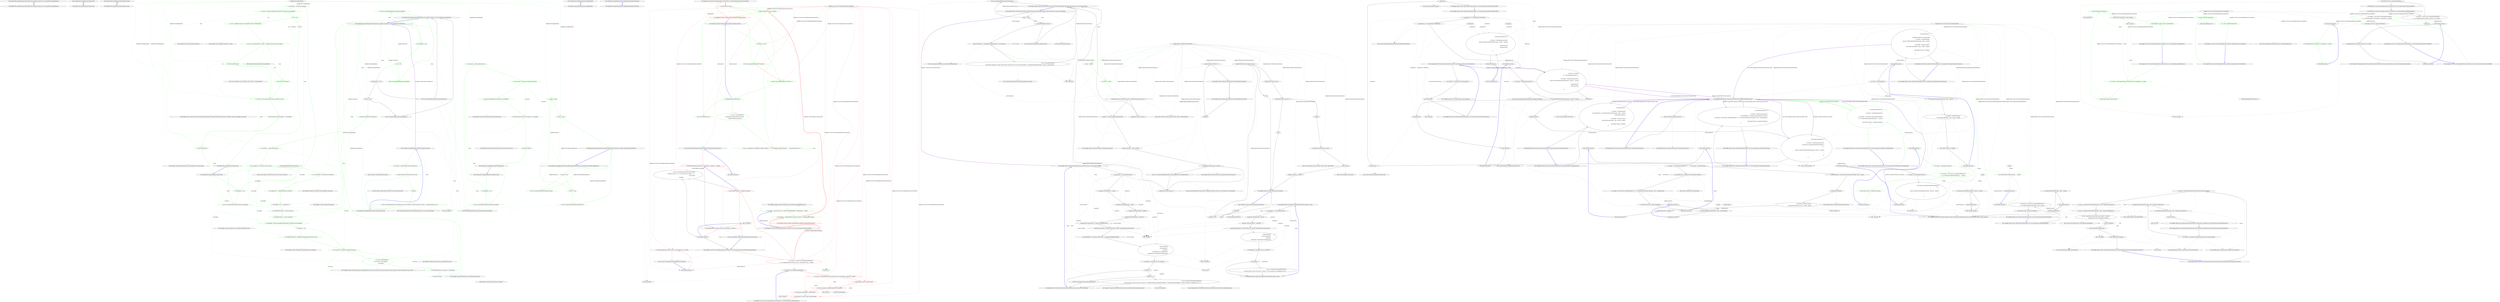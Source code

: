 digraph  {
n0 [cluster="Hangfire.IRecurringJobManager.AddOrUpdate(string, Hangfire.Common.Job, string, Hangfire.RecurringJobOptions)", label="Entry Hangfire.IRecurringJobManager.AddOrUpdate(string, Hangfire.Common.Job, string, Hangfire.RecurringJobOptions)", span="23-23"];
n1 [cluster="Hangfire.IRecurringJobManager.AddOrUpdate(string, Hangfire.Common.Job, string, Hangfire.RecurringJobOptions)", label="Exit Hangfire.IRecurringJobManager.AddOrUpdate(string, Hangfire.Common.Job, string, Hangfire.RecurringJobOptions)", span="23-23"];
n2 [cluster="Hangfire.IRecurringJobManager.Trigger(string)", label="Entry Hangfire.IRecurringJobManager.Trigger(string)", span="29-29"];
n3 [cluster="Hangfire.IRecurringJobManager.Trigger(string)", label="Exit Hangfire.IRecurringJobManager.Trigger(string)", span="29-29"];
n4 [cluster="Hangfire.IRecurringJobManager.RemoveIfExists(string)", label="Entry Hangfire.IRecurringJobManager.RemoveIfExists(string)", span="30-30"];
n5 [cluster="Hangfire.IRecurringJobManager.RemoveIfExists(string)", label="Exit Hangfire.IRecurringJobManager.RemoveIfExists(string)", span="30-30"];
m0_12 [cluster="System.ArgumentNullException.ArgumentNullException(string)", file="RecurringJobManager.cs", label="Entry System.ArgumentNullException.ArgumentNullException(string)", span="0-0"];
m0_66 [cluster="Hangfire.Storage.InvocationData.Deserialize()", file="RecurringJobManager.cs", label="Entry Hangfire.Storage.InvocationData.Deserialize()", span="44-44"];
m0_40 [cluster="Hangfire.JobStorage.GetConnection()", file="RecurringJobManager.cs", label="Entry Hangfire.JobStorage.GetConnection()", span="56-56"];
m0_14 [cluster="Hangfire.RecurringJobManager.AddOrUpdate(string, Hangfire.Common.Job, string, Hangfire.RecurringJobOptions)", file="RecurringJobManager.cs", label="Entry Hangfire.RecurringJobManager.AddOrUpdate(string, Hangfire.Common.Job, string, Hangfire.RecurringJobOptions)", span="55-55"];
m0_15 [cluster="Hangfire.RecurringJobManager.AddOrUpdate(string, Hangfire.Common.Job, string, Hangfire.RecurringJobOptions)", color=green, community=0, file="RecurringJobManager.cs", label="0: recurringJobId == null", span="57-57"];
m0_16 [cluster="Hangfire.RecurringJobManager.AddOrUpdate(string, Hangfire.Common.Job, string, Hangfire.RecurringJobOptions)", color=green, community=0, file="RecurringJobManager.cs", label="2: throw new ArgumentNullException(nameof(recurringJobId));", span="57-57"];
m0_17 [cluster="Hangfire.RecurringJobManager.AddOrUpdate(string, Hangfire.Common.Job, string, Hangfire.RecurringJobOptions)", color=green, community=0, file="RecurringJobManager.cs", label="0: job == null", span="58-58"];
m0_18 [cluster="Hangfire.RecurringJobManager.AddOrUpdate(string, Hangfire.Common.Job, string, Hangfire.RecurringJobOptions)", color=green, community=0, file="RecurringJobManager.cs", label="2: throw new ArgumentNullException(nameof(job));", span="58-58"];
m0_19 [cluster="Hangfire.RecurringJobManager.AddOrUpdate(string, Hangfire.Common.Job, string, Hangfire.RecurringJobOptions)", file="RecurringJobManager.cs", label="cronExpression == null", span="59-59"];
m0_20 [cluster="Hangfire.RecurringJobManager.AddOrUpdate(string, Hangfire.Common.Job, string, Hangfire.RecurringJobOptions)", file="RecurringJobManager.cs", label="throw new ArgumentNullException(nameof(cronExpression));", span="59-59"];
m0_21 [cluster="Hangfire.RecurringJobManager.AddOrUpdate(string, Hangfire.Common.Job, string, Hangfire.RecurringJobOptions)", file="RecurringJobManager.cs", label="options == null", span="60-60"];
m0_22 [cluster="Hangfire.RecurringJobManager.AddOrUpdate(string, Hangfire.Common.Job, string, Hangfire.RecurringJobOptions)", file="RecurringJobManager.cs", label="throw new ArgumentNullException(nameof(options));", span="60-60"];
m0_23 [cluster="Hangfire.RecurringJobManager.AddOrUpdate(string, Hangfire.Common.Job, string, Hangfire.RecurringJobOptions)", color=green, community=0, file="RecurringJobManager.cs", label="0: ValidateCronExpression(cronExpression)", span="62-62"];
m0_26 [cluster="Hangfire.RecurringJobManager.AddOrUpdate(string, Hangfire.Common.Job, string, Hangfire.RecurringJobOptions)", color=green, community=0, file="RecurringJobManager.cs", label="0: var invocationData = InvocationData.Serialize(job)", span="67-67"];
m0_28 [cluster="Hangfire.RecurringJobManager.AddOrUpdate(string, Hangfire.Common.Job, string, Hangfire.RecurringJobOptions)", color=green, community=0, file="RecurringJobManager.cs", label="2: recurringJob[''Cron''] = cronExpression", span="70-70"];
m0_29 [cluster="Hangfire.RecurringJobManager.AddOrUpdate(string, Hangfire.Common.Job, string, Hangfire.RecurringJobOptions)", color=green, community=0, file="RecurringJobManager.cs", label="1: recurringJob[''TimeZoneId''] = options.TimeZone.Id", span="71-71"];
m0_30 [cluster="Hangfire.RecurringJobManager.AddOrUpdate(string, Hangfire.Common.Job, string, Hangfire.RecurringJobOptions)", color=green, community=0, file="RecurringJobManager.cs", label="1: recurringJob[''Queue''] = options.QueueName", span="72-72"];
m0_31 [cluster="Hangfire.RecurringJobManager.AddOrUpdate(string, Hangfire.Common.Job, string, Hangfire.RecurringJobOptions)", color=green, community=0, file="RecurringJobManager.cs", label="1: var existingJob = connection.GetAllEntriesFromHash($''recurring-job:{recurringJobId}'')", span="74-74"];
m0_35 [cluster="Hangfire.RecurringJobManager.AddOrUpdate(string, Hangfire.Common.Job, string, Hangfire.RecurringJobOptions)", color=green, community=1, file="RecurringJobManager.cs", label="2: transaction.SetRangeInHash(\r\n                        $''recurring-job:{recurringJobId}'',\r\n                        recurringJob)", span="82-84"];
m0_36 [cluster="Hangfire.RecurringJobManager.AddOrUpdate(string, Hangfire.Common.Job, string, Hangfire.RecurringJobOptions)", color=green, community=0, file="RecurringJobManager.cs", label="0: transaction.AddToSet(''recurring-jobs'', recurringJobId)", span="86-86"];
m0_24 [cluster="Hangfire.RecurringJobManager.AddOrUpdate(string, Hangfire.Common.Job, string, Hangfire.RecurringJobOptions)", color=green, community=0, file="RecurringJobManager.cs", label="2: var connection = _storage.GetConnection()", span="64-64"];
m0_25 [cluster="Hangfire.RecurringJobManager.AddOrUpdate(string, Hangfire.Common.Job, string, Hangfire.RecurringJobOptions)", color=green, community=0, file="RecurringJobManager.cs", label="0: var recurringJob = new Dictionary<string, string>()", span="66-66"];
m0_34 [cluster="Hangfire.RecurringJobManager.AddOrUpdate(string, Hangfire.Common.Job, string, Hangfire.RecurringJobOptions)", color=green, community=0, file="RecurringJobManager.cs", label="0: var transaction = connection.CreateWriteTransaction()", span="80-80"];
m0_27 [cluster="Hangfire.RecurringJobManager.AddOrUpdate(string, Hangfire.Common.Job, string, Hangfire.RecurringJobOptions)", color=green, community=0, file="RecurringJobManager.cs", label="0: recurringJob[''Job''] = JobHelper.ToJson(invocationData)", span="69-69"];
m0_33 [cluster="Hangfire.RecurringJobManager.AddOrUpdate(string, Hangfire.Common.Job, string, Hangfire.RecurringJobOptions)", color=green, community=0, file="RecurringJobManager.cs", label="2: recurringJob[''CreatedAt''] = JobHelper.SerializeDateTime(DateTime.UtcNow)", span="77-77"];
m0_32 [cluster="Hangfire.RecurringJobManager.AddOrUpdate(string, Hangfire.Common.Job, string, Hangfire.RecurringJobOptions)", color=green, community=0, file="RecurringJobManager.cs", label="2: existingJob == null", span="75-75"];
m0_37 [cluster="Hangfire.RecurringJobManager.AddOrUpdate(string, Hangfire.Common.Job, string, Hangfire.RecurringJobOptions)", color=green, community=0, file="RecurringJobManager.cs", label="2: transaction.Commit()", span="88-88"];
m0_38 [cluster="Hangfire.RecurringJobManager.AddOrUpdate(string, Hangfire.Common.Job, string, Hangfire.RecurringJobOptions)", file="RecurringJobManager.cs", label="Exit Hangfire.RecurringJobManager.AddOrUpdate(string, Hangfire.Common.Job, string, Hangfire.RecurringJobOptions)", span="55-55"];
m0_67 [cluster="Hangfire.States.EnqueuedState.EnqueuedState()", file="RecurringJobManager.cs", label="Entry Hangfire.States.EnqueuedState.EnqueuedState()", span="87-87"];
m0_50 [cluster="Hangfire.RecurringJobManager.Trigger(string)", file="RecurringJobManager.cs", label="Entry Hangfire.RecurringJobManager.Trigger(string)", span="93-93"];
m0_51 [cluster="Hangfire.RecurringJobManager.Trigger(string)", color=green, community=0, file="RecurringJobManager.cs", label="1: recurringJobId == null", span="95-95"];
m0_52 [cluster="Hangfire.RecurringJobManager.Trigger(string)", color=green, community=0, file="RecurringJobManager.cs", label="2: throw new ArgumentNullException(nameof(recurringJobId));", span="95-95"];
m0_54 [cluster="Hangfire.RecurringJobManager.Trigger(string)", color=green, community=0, file="RecurringJobManager.cs", label="0: var hash = connection.GetAllEntriesFromHash($''recurring-job:{recurringJobId}'')", span="99-99"];
m0_62 [cluster="Hangfire.RecurringJobManager.Trigger(string)", color=green, community=0, file="RecurringJobManager.cs", label="1: context.Parameters[''RecurringJobId''] = recurringJobId", span="114-114"];
m0_53 [cluster="Hangfire.RecurringJobManager.Trigger(string)", color=green, community=0, file="RecurringJobManager.cs", label="2: var connection = _storage.GetConnection()", span="97-97"];
m0_61 [cluster="Hangfire.RecurringJobManager.Trigger(string)", color=green, community=0, file="RecurringJobManager.cs", label="1: var context = new CreateContext(_storage, connection, job, state)", span="113-113"];
m0_55 [cluster="Hangfire.RecurringJobManager.Trigger(string)", color=green, community=0, file="RecurringJobManager.cs", label="1: hash == null", span="100-100"];
m0_57 [cluster="Hangfire.RecurringJobManager.Trigger(string)", color=green, community=0, file="RecurringJobManager.cs", label="0: var job = JobHelper.FromJson<InvocationData>(hash[''Job'']).Deserialize()", span="105-105"];
m0_59 [cluster="Hangfire.RecurringJobManager.Trigger(string)", color=green, community=0, file="RecurringJobManager.cs", label="2: hash.ContainsKey(''Queue'')", span="108-108"];
m0_60 [cluster="Hangfire.RecurringJobManager.Trigger(string)", color=green, community=0, file="RecurringJobManager.cs", label="2: state.Queue = hash[''Queue'']", span="110-110"];
m0_56 [cluster="Hangfire.RecurringJobManager.Trigger(string)", color=green, community=0, file="RecurringJobManager.cs", label="2: return;", span="102-102"];
m0_58 [cluster="Hangfire.RecurringJobManager.Trigger(string)", color=green, community=0, file="RecurringJobManager.cs", label="0: var state = new EnqueuedState { Reason = ''Triggered using recurring job manager'' }", span="106-106"];
m0_63 [cluster="Hangfire.RecurringJobManager.Trigger(string)", color=green, community=0, file="RecurringJobManager.cs", label="2: _factory.Create(context)", span="115-115"];
m0_64 [cluster="Hangfire.RecurringJobManager.Trigger(string)", file="RecurringJobManager.cs", label="Exit Hangfire.RecurringJobManager.Trigger(string)", span="93-93"];
m0_71 [cluster="Hangfire.RecurringJobManager.RemoveIfExists(string)", file="RecurringJobManager.cs", label="Entry Hangfire.RecurringJobManager.RemoveIfExists(string)", span="119-119"];
m0_72 [cluster="Hangfire.RecurringJobManager.RemoveIfExists(string)", color=green, community=0, file="RecurringJobManager.cs", label="0: recurringJobId == null", span="121-121"];
m0_73 [cluster="Hangfire.RecurringJobManager.RemoveIfExists(string)", color=green, community=0, file="RecurringJobManager.cs", label="2: throw new ArgumentNullException(nameof(recurringJobId));", span="121-121"];
m0_76 [cluster="Hangfire.RecurringJobManager.RemoveIfExists(string)", color=green, community=0, file="RecurringJobManager.cs", label="2: transaction.RemoveHash($''recurring-job:{recurringJobId}'')", span="126-126"];
m0_77 [cluster="Hangfire.RecurringJobManager.RemoveIfExists(string)", color=green, community=0, file="RecurringJobManager.cs", label="1: transaction.RemoveFromSet(''recurring-jobs'', recurringJobId)", span="127-127"];
m0_74 [cluster="Hangfire.RecurringJobManager.RemoveIfExists(string)", color=green, community=0, file="RecurringJobManager.cs", label="0: var connection = _storage.GetConnection()", span="123-123"];
m0_75 [cluster="Hangfire.RecurringJobManager.RemoveIfExists(string)", color=green, community=0, file="RecurringJobManager.cs", label="0: var transaction = connection.CreateWriteTransaction()", span="124-124"];
m0_78 [cluster="Hangfire.RecurringJobManager.RemoveIfExists(string)", color=green, community=0, file="RecurringJobManager.cs", label="2: transaction.Commit()", span="129-129"];
m0_79 [cluster="Hangfire.RecurringJobManager.RemoveIfExists(string)", file="RecurringJobManager.cs", label="Exit Hangfire.RecurringJobManager.RemoveIfExists(string)", span="119-119"];
m0_0 [cluster="Hangfire.RecurringJobManager.RecurringJobManager()", file="RecurringJobManager.cs", label="Entry Hangfire.RecurringJobManager.RecurringJobManager()", span="36-36"];
m0_1 [cluster="Hangfire.RecurringJobManager.RecurringJobManager()", file="RecurringJobManager.cs", label="Exit Hangfire.RecurringJobManager.RecurringJobManager()", span="36-36"];
m0_89 [cluster="System.ArgumentException.ArgumentException(string, string, System.Exception)", file="RecurringJobManager.cs", label="Entry System.ArgumentException.ArgumentException(string, string, System.Exception)", span="0-0"];
m0_81 [cluster="Hangfire.Storage.IWriteOnlyTransaction.RemoveFromSet(string, string)", file="RecurringJobManager.cs", label="Entry Hangfire.Storage.IWriteOnlyTransaction.RemoveFromSet(string, string)", span="43-43"];
m0_68 [cluster="System.Collections.Generic.Dictionary<TKey, TValue>.ContainsKey(TKey)", file="RecurringJobManager.cs", label="Entry System.Collections.Generic.Dictionary<TKey, TValue>.ContainsKey(TKey)", span="0-0"];
m0_42 [cluster="Hangfire.Storage.InvocationData.Serialize(Hangfire.Common.Job)", file="RecurringJobManager.cs", label="Entry Hangfire.Storage.InvocationData.Serialize(Hangfire.Common.Job)", span="69-69"];
m0_69 [cluster="Hangfire.Client.CreateContext.CreateContext(Hangfire.JobStorage, Hangfire.Storage.IStorageConnection, Hangfire.Common.Job, Hangfire.States.IState)", file="RecurringJobManager.cs", label="Entry Hangfire.Client.CreateContext.CreateContext(Hangfire.JobStorage, Hangfire.Storage.IStorageConnection, Hangfire.Common.Job, Hangfire.States.IState)", span="37-37"];
m0_2 [cluster="Hangfire.RecurringJobManager.RecurringJobManager(Hangfire.JobStorage)", file="RecurringJobManager.cs", label="Entry Hangfire.RecurringJobManager.RecurringJobManager(Hangfire.JobStorage)", span="41-41"];
m0_3 [cluster="Hangfire.RecurringJobManager.RecurringJobManager(Hangfire.JobStorage)", file="RecurringJobManager.cs", label="Exit Hangfire.RecurringJobManager.RecurringJobManager(Hangfire.JobStorage)", span="41-41"];
m0_13 [cluster="Unk.nameof", file="RecurringJobManager.cs", label="Entry Unk.nameof", span=""];
m0_46 [cluster="Hangfire.Storage.IStorageConnection.CreateWriteTransaction()", file="RecurringJobManager.cs", label="Entry Hangfire.Storage.IStorageConnection.CreateWriteTransaction()", span="27-27"];
m0_48 [cluster="Hangfire.Storage.IWriteOnlyTransaction.AddToSet(string, string)", file="RecurringJobManager.cs", label="Entry Hangfire.Storage.IWriteOnlyTransaction.AddToSet(string, string)", span="41-41"];
m0_41 [cluster="System.Collections.Generic.Dictionary<TKey, TValue>.Dictionary()", file="RecurringJobManager.cs", label="Entry System.Collections.Generic.Dictionary<TKey, TValue>.Dictionary()", span="0-0"];
m0_47 [cluster="Hangfire.Storage.IWriteOnlyTransaction.SetRangeInHash(string, System.Collections.Generic.IEnumerable<System.Collections.Generic.KeyValuePair<string, string>>)", file="RecurringJobManager.cs", label="Entry Hangfire.Storage.IWriteOnlyTransaction.SetRangeInHash(string, System.Collections.Generic.IEnumerable<System.Collections.Generic.KeyValuePair<string, string>>)", span="51-51"];
m0_45 [cluster="Hangfire.Common.JobHelper.SerializeDateTime(System.DateTime)", file="RecurringJobManager.cs", label="Entry Hangfire.Common.JobHelper.SerializeDateTime(System.DateTime)", span="68-68"];
m0_65 [cluster="Hangfire.Common.JobHelper.FromJson<T>(string)", file="RecurringJobManager.cs", label="Entry Hangfire.Common.JobHelper.FromJson<T>(string)", span="39-39"];
m0_39 [cluster="Hangfire.RecurringJobManager.ValidateCronExpression(string)", file="RecurringJobManager.cs", label="Entry Hangfire.RecurringJobManager.ValidateCronExpression(string)", span="133-133"];
m0_82 [cluster="Hangfire.RecurringJobManager.ValidateCronExpression(string)", color=green, community=0, file="RecurringJobManager.cs", label="2: var schedule = CrontabSchedule.Parse(cronExpression)", span="137-137"];
m0_85 [cluster="Hangfire.RecurringJobManager.ValidateCronExpression(string)", color=green, community=0, file="RecurringJobManager.cs", label="0: throw new ArgumentException(''CRON expression is invalid. Please see the inner exception for details.'', nameof(cronExpression), ex);", span="142-142"];
m0_83 [cluster="Hangfire.RecurringJobManager.ValidateCronExpression(string)", color=green, community=0, file="RecurringJobManager.cs", label="0: schedule.GetNextOccurrence(DateTime.UtcNow)", span="138-138"];
m0_84 [cluster="Hangfire.RecurringJobManager.ValidateCronExpression(string)", color=green, community=0, file="RecurringJobManager.cs", label="2: Exception", span="140-140"];
m0_86 [cluster="Hangfire.RecurringJobManager.ValidateCronExpression(string)", file="RecurringJobManager.cs", label="Exit Hangfire.RecurringJobManager.ValidateCronExpression(string)", span="133-133"];
m0_49 [cluster="Hangfire.Storage.IWriteOnlyTransaction.Commit()", file="RecurringJobManager.cs", label="Entry Hangfire.Storage.IWriteOnlyTransaction.Commit()", span="54-54"];
m0_43 [cluster="Hangfire.Common.JobHelper.ToJson(object)", file="RecurringJobManager.cs", label="Entry Hangfire.Common.JobHelper.ToJson(object)", span="32-32"];
m0_4 [cluster="Hangfire.RecurringJobManager.RecurringJobManager(Hangfire.JobStorage, Hangfire.Client.IBackgroundJobFactory)", file="RecurringJobManager.cs", label="Entry Hangfire.RecurringJobManager.RecurringJobManager(Hangfire.JobStorage, Hangfire.Client.IBackgroundJobFactory)", span="46-46"];
m0_5 [cluster="Hangfire.RecurringJobManager.RecurringJobManager(Hangfire.JobStorage, Hangfire.Client.IBackgroundJobFactory)", color=green, community=0, file="RecurringJobManager.cs", label="0: storage == null", span="48-48"];
m0_6 [cluster="Hangfire.RecurringJobManager.RecurringJobManager(Hangfire.JobStorage, Hangfire.Client.IBackgroundJobFactory)", color=green, community=0, file="RecurringJobManager.cs", label="2: throw new ArgumentNullException(nameof(storage));", span="48-48"];
m0_7 [cluster="Hangfire.RecurringJobManager.RecurringJobManager(Hangfire.JobStorage, Hangfire.Client.IBackgroundJobFactory)", color=green, community=0, file="RecurringJobManager.cs", label="2: factory == null", span="49-49"];
m0_8 [cluster="Hangfire.RecurringJobManager.RecurringJobManager(Hangfire.JobStorage, Hangfire.Client.IBackgroundJobFactory)", color=green, community=0, file="RecurringJobManager.cs", label="2: throw new ArgumentNullException(nameof(factory));", span="49-49"];
m0_9 [cluster="Hangfire.RecurringJobManager.RecurringJobManager(Hangfire.JobStorage, Hangfire.Client.IBackgroundJobFactory)", color=green, community=0, file="RecurringJobManager.cs", label="0: _storage = storage", span="51-51"];
m0_10 [cluster="Hangfire.RecurringJobManager.RecurringJobManager(Hangfire.JobStorage, Hangfire.Client.IBackgroundJobFactory)", color=green, community=0, file="RecurringJobManager.cs", label="2: _factory = factory", span="52-52"];
m0_11 [cluster="Hangfire.RecurringJobManager.RecurringJobManager(Hangfire.JobStorage, Hangfire.Client.IBackgroundJobFactory)", file="RecurringJobManager.cs", label="Exit Hangfire.RecurringJobManager.RecurringJobManager(Hangfire.JobStorage, Hangfire.Client.IBackgroundJobFactory)", span="46-46"];
m0_44 [cluster="Hangfire.Storage.IStorageConnection.GetAllEntriesFromHash(string)", file="RecurringJobManager.cs", label="Entry Hangfire.Storage.IStorageConnection.GetAllEntriesFromHash(string)", span="64-64"];
m0_80 [cluster="Hangfire.Storage.IWriteOnlyTransaction.RemoveHash(string)", file="RecurringJobManager.cs", label="Entry Hangfire.Storage.IWriteOnlyTransaction.RemoveHash(string)", span="52-52"];
m0_87 [cluster="NCrontab.CrontabSchedule.Parse(string)", file="RecurringJobManager.cs", label="Entry NCrontab.CrontabSchedule.Parse(string)", span="93-93"];
m0_88 [cluster="NCrontab.CrontabSchedule.GetNextOccurrence(System.DateTime)", file="RecurringJobManager.cs", label="Entry NCrontab.CrontabSchedule.GetNextOccurrence(System.DateTime)", span="193-193"];
m0_70 [cluster="Hangfire.Client.IBackgroundJobFactory.Create(Hangfire.Client.CreateContext)", file="RecurringJobManager.cs", label="Entry Hangfire.Client.IBackgroundJobFactory.Create(Hangfire.Client.CreateContext)", span="31-31"];
m0_90 [file="RecurringJobManager.cs", label="Hangfire.RecurringJobManager", span=""];
m1_11 [cluster="Hangfire.Core.Tests.Server.BackgroundProcessContextFacts.Ctor_ThrowsAnException_WhenServerIdIsNull()", file="RecurringJobManagerExtensions.cs", label="Exit Hangfire.Core.Tests.Server.BackgroundProcessContextFacts.Ctor_ThrowsAnException_WhenServerIdIsNull()", span="25-25"];
m1_42 [cluster="Unk.Same", file="RecurringJobManagerExtensions.cs", label="Entry Unk.Same", span=""];
m1_31 [cluster="lambda expression", color=red, community=0, file="RecurringJobManagerExtensions.cs", label="2: new BackgroundProcessContext(_serverId, _storage.Object, null, _cts.Token)", span="46-46"];
m1_13 [cluster="HangFire.SqlServer.SqlServerObjectsInstaller.IsSqlEditionSupported(SqlConnection)", file="RecurringJobManagerExtensions.cs", label="Entry HangFire.SqlServer.SqlServerObjectsInstaller.IsSqlEditionSupported(SqlConnection)", span="56-56"];
m1_25 [cluster="HangFire.SqlServer.SqlServerObjectsInstaller.GetStringResource(System.Reflection.Assembly, string)", file="RecurringJobManagerExtensions.cs", label="throw new InvalidOperationException(String.Format(\r\n                        ''Requested resource `{0}` was not found in the assembly `{1}`.'',\r\n                        resourceName,\r\n                        assembly));", span="68-71"];
m1_15 [cluster="lambda expression", color=red, community=0, file="RecurringJobManagerExtensions.cs", label="1: new BackgroundProcessContext(null, _storage.Object, _properties, _cts.Token)", span="28-28"];
m1_23 [cluster="lambda expression", color=red, community=0, file="RecurringJobManagerExtensions.cs", label="1: new BackgroundProcessContext(_serverId, null, _properties, _cts.Token)", span="37-37"];
m1_27 [cluster="Hangfire.Core.Tests.Server.BackgroundProcessContextFacts.Ctor_ThrowsAnException_WhenPropertiesArgumentIsNull()", color=red, community=0, file="RecurringJobManagerExtensions.cs", label="1: var exception = Assert.Throws<ArgumentNullException>(\r\n                () => new BackgroundProcessContext(_serverId, _storage.Object, null, _cts.Token))", span="45-46"];
m1_24 [cluster="lambda expression", file="RecurringJobManagerExtensions.cs", label="Exit lambda expression", span="37-37"];
m1_26 [cluster="Hangfire.Core.Tests.Server.BackgroundProcessContextFacts.Ctor_ThrowsAnException_WhenPropertiesArgumentIsNull()", file="RecurringJobManagerExtensions.cs", label="Entry Hangfire.Core.Tests.Server.BackgroundProcessContextFacts.Ctor_ThrowsAnException_WhenPropertiesArgumentIsNull()", span="43-43"];
m1_28 [cluster="Hangfire.Core.Tests.Server.BackgroundProcessContextFacts.Ctor_ThrowsAnException_WhenPropertiesArgumentIsNull()", color=red, community=0, file="RecurringJobManagerExtensions.cs", label="0: Assert.Equal(''properties'', exception.ParamName)", span="48-48"];
m1_12 [cluster="Unk.>", file="RecurringJobManagerExtensions.cs", label="Entry Unk.>", span=""];
m1_16 [cluster="lambda expression", file="RecurringJobManagerExtensions.cs", label="Exit lambda expression", span="28-28"];
m1_18 [cluster="HangFire.SqlServer.SqlServerObjectsInstaller.IsSqlEditionSupported(SqlConnection)", color=green, community=0, file="RecurringJobManagerExtensions.cs", label="0: var edition = connection.Query<int>(''SELECT SERVERPROPERTY ( 'EngineEdition' )'').Single()", span="58-58"];
m1_19 [cluster="HangFire.SqlServer.SqlServerObjectsInstaller.IsSqlEditionSupported(SqlConnection)", color=green, community=0, file="RecurringJobManagerExtensions.cs", label="2: return edition >= SqlEngineEdition.Standard && edition <= SqlEngineEdition.Express;", span="59-59"];
m1_20 [cluster="HangFire.SqlServer.SqlServerObjectsInstaller.IsSqlEditionSupported(SqlConnection)", color=red, community=0, file="RecurringJobManagerExtensions.cs", label="0: Exit HangFire.SqlServer.SqlServerObjectsInstaller.IsSqlEditionSupported(SqlConnection)", span="56-56"];
m1_21 [cluster="Hangfire.Core.Tests.Server.BackgroundProcessContextFacts.Ctor_ThrowsAnException_WhenStorageIsNull()", file="RecurringJobManagerExtensions.cs", label="Exit Hangfire.Core.Tests.Server.BackgroundProcessContextFacts.Ctor_ThrowsAnException_WhenStorageIsNull()", span="34-34"];
m1_17 [cluster="Unk.Execute", file="RecurringJobManagerExtensions.cs", label="Entry Unk.Execute", span=""];
m1_29 [cluster="System.Reflection.Assembly.GetManifestResourceStream(string)", file="RecurringJobManagerExtensions.cs", label="Entry System.Reflection.Assembly.GetManifestResourceStream(string)", span="0-0"];
m1_30 [cluster="lambda expression", file="RecurringJobManagerExtensions.cs", label="Entry lambda expression", span="46-46"];
m1_40 [cluster="Unk.SequenceEqual", file="RecurringJobManagerExtensions.cs", label="Entry Unk.SequenceEqual", span=""];
m1_6 [cluster="HangFire.SqlServer.SqlServerObjectsInstaller.Install(SqlConnection)", color=green, community=0, file="RecurringJobManagerExtensions.cs", label="2: var script = GetStringResource(\r\n                typeof(SqlServerObjectsInstaller).Assembly, \r\n                ''HangFire.SqlServer.Install.sql'')", span="45-47"];
m1_0 [cluster="HangFire.SqlServer.SqlServerObjectsInstaller.Install(SqlConnection)", file="RecurringJobManagerExtensions.cs", label="Entry HangFire.SqlServer.SqlServerObjectsInstaller.Install(SqlConnection)", span="34-34"];
m1_1 [cluster="HangFire.SqlServer.SqlServerObjectsInstaller.Install(SqlConnection)", color=green, community=0, file="RecurringJobManagerExtensions.cs", label="0: connection == null", span="36-36"];
m1_2 [cluster="HangFire.SqlServer.SqlServerObjectsInstaller.Install(SqlConnection)", color=green, community=0, file="RecurringJobManagerExtensions.cs", label="2: throw new ArgumentNullException(''connection'');", span="36-36"];
m1_3 [cluster="HangFire.SqlServer.SqlServerObjectsInstaller.Install(SqlConnection)", color=green, community=0, file="RecurringJobManagerExtensions.cs", label="1: Log.Info(''Start installing HangFire SQL objects...'')", span="38-38"];
m1_4 [cluster="HangFire.SqlServer.SqlServerObjectsInstaller.Install(SqlConnection)", color=green, community=0, file="RecurringJobManagerExtensions.cs", label="0: !IsSqlEditionSupported(connection)", span="40-40"];
m1_7 [cluster="HangFire.SqlServer.SqlServerObjectsInstaller.Install(SqlConnection)", color=green, community=0, file="RecurringJobManagerExtensions.cs", label="0: script = script.Replace(''SET @TARGET_SCHEMA_VERSION = 2;'', ''SET @TARGET_SCHEMA_VERSION = '' + RequiredSchemaVersion + '';'')", span="49-49"];
m1_14 [cluster="System.PlatformNotSupportedException.PlatformNotSupportedException(string)", file="RecurringJobManagerExtensions.cs", label="Entry System.PlatformNotSupportedException.PlatformNotSupportedException(string)", span="0-0"];
m1_22 [cluster="Unk.Single", file="RecurringJobManagerExtensions.cs", label="Entry Unk.Single", span=""];
m1_32 [cluster="System.IO.StreamReader.StreamReader(System.IO.Stream)", file="RecurringJobManagerExtensions.cs", label="Entry System.IO.StreamReader.StreamReader(System.IO.Stream)", span="0-0"];
m1_8 [cluster="HangFire.SqlServer.SqlServerObjectsInstaller.Install(SqlConnection)", color=green, community=0, file="RecurringJobManagerExtensions.cs", label="2: connection.Execute(script)", span="51-51"];
m1_9 [cluster="HangFire.SqlServer.SqlServerObjectsInstaller.Install(SqlConnection)", color=green, community=0, file="RecurringJobManagerExtensions.cs", label="2: Log.Info(''HangFire SQL objects installed.'')", span="53-53"];
m1_10 [cluster="HangFire.SqlServer.SqlServerObjectsInstaller.Install(SqlConnection)", color=red, community=0, file="RecurringJobManagerExtensions.cs", label="0: Exit HangFire.SqlServer.SqlServerObjectsInstaller.Install(SqlConnection)", span="34-34"];
m1_33 [cluster="System.IO.StreamReader.ReadToEnd()", file="RecurringJobManagerExtensions.cs", label="Entry System.IO.StreamReader.ReadToEnd()", span="0-0"];
m1_34 [cluster="Hangfire.Core.Tests.Server.BackgroundProcessContextFacts.Ctor_CorrectlyInitializes_AllTheProperties()", color=red, community=0, file="RecurringJobManagerExtensions.cs", label="2: var context = new BackgroundProcessContext(_serverId, _storage.Object, _properties, _cts.Token)", span="54-54"];
m1_35 [cluster="Hangfire.Core.Tests.Server.BackgroundProcessContextFacts.Ctor_CorrectlyInitializes_AllTheProperties()", color=red, community=0, file="RecurringJobManagerExtensions.cs", label="0: Assert.Equal(_serverId, context.ServerId)", span="56-56"];
m1_36 [cluster="Hangfire.Core.Tests.Server.BackgroundProcessContextFacts.Ctor_CorrectlyInitializes_AllTheProperties()", color=red, community=0, file="RecurringJobManagerExtensions.cs", label="2: Assert.True(_properties.SequenceEqual(context.Properties))", span="57-57"];
m1_37 [cluster="Hangfire.Core.Tests.Server.BackgroundProcessContextFacts.Ctor_CorrectlyInitializes_AllTheProperties()", color=red, community=0, file="RecurringJobManagerExtensions.cs", label="0: Assert.Same(_storage.Object, context.Storage)", span="58-58"];
m1_38 [cluster="Hangfire.Core.Tests.Server.BackgroundProcessContextFacts.Ctor_CorrectlyInitializes_AllTheProperties()", color=red, community=0, file="RecurringJobManagerExtensions.cs", label="2: Assert.Equal(_cts.Token, context.CancellationToken)", span="59-59"];
m1_39 [cluster="Hangfire.Core.Tests.Server.BackgroundProcessContextFacts.Ctor_CorrectlyInitializes_AllTheProperties()", file="RecurringJobManagerExtensions.cs", label="Exit Hangfire.Core.Tests.Server.BackgroundProcessContextFacts.Ctor_CorrectlyInitializes_AllTheProperties()", span="52-52"];
m1_5 [cluster="Mock<JobStorage>.cstr", color=green, community=0, file="RecurringJobManagerExtensions.cs", label="2: Entry Mock<JobStorage>.cstr", span=""];
m1_41 [cluster="Unk.True", file="RecurringJobManagerExtensions.cs", label="Entry Unk.True", span=""];
m1_43 [file="RecurringJobManagerExtensions.cs", label="Hangfire.Core.Tests.Server.BackgroundProcessContextFacts", span=""];
m2_21 [cluster="System.ArgumentNullException.ArgumentNullException(string)", file="SqlServerDistributedLock.cs", label="Entry System.ArgumentNullException.ArgumentNullException(string)", span="0-0"];
m2_26 [cluster="Hangfire.SqlServer.SqlServerStorage.CreateAndOpenConnection()", file="SqlServerDistributedLock.cs", label="Entry Hangfire.SqlServer.SqlServerStorage.CreateAndOpenConnection()", span="228-228"];
m2_28 [cluster="Hangfire.SqlServer.SqlServerStorage.IsExistingConnection(IDbConnection)", file="SqlServerDistributedLock.cs", label="Entry Hangfire.SqlServer.SqlServerStorage.IsExistingConnection(IDbConnection)", span="241-241"];
m2_71 [cluster="Hangfire.SqlServer.SqlServerDistributedLockException.SqlServerDistributedLockException(string)", file="SqlServerDistributedLock.cs", label="Entry Hangfire.SqlServer.SqlServerDistributedLockException.SqlServerDistributedLockException(string)", span="22-22"];
m2_47 [cluster="Hangfire.SqlServer.SqlServerDistributedLock.ExecuteKeepAliveQuery(object)", file="SqlServerDistributedLock.cs", label="Entry Hangfire.SqlServer.SqlServerDistributedLock.ExecuteKeepAliveQuery(object)", span="120-120"];
m2_48 [cluster="Hangfire.SqlServer.SqlServerDistributedLock.ExecuteKeepAliveQuery(object)", file="SqlServerDistributedLock.cs", label=_lockObject, span="122-122"];
m2_49 [cluster="Hangfire.SqlServer.SqlServerDistributedLock.ExecuteKeepAliveQuery(object)", file="SqlServerDistributedLock.cs", label="_connection?.Execute(''SELECT 1;'')", span="126-126"];
m2_50 [cluster="Hangfire.SqlServer.SqlServerDistributedLock.ExecuteKeepAliveQuery(object)", file="SqlServerDistributedLock.cs", label="Exit Hangfire.SqlServer.SqlServerDistributedLock.ExecuteKeepAliveQuery(object)", span="120-120"];
m2_46 [cluster="Hangfire.SqlServer.SqlServerDistributedLock.Release(IDbConnection, string)", file="SqlServerDistributedLock.cs", label="Entry Hangfire.SqlServer.SqlServerDistributedLock.Release(IDbConnection, string)", span="173-173"];
m2_73 [cluster="Hangfire.SqlServer.SqlServerDistributedLock.Release(IDbConnection, string)", file="SqlServerDistributedLock.cs", label="var parameters = new DynamicParameters()", span="175-175"];
m2_74 [cluster="Hangfire.SqlServer.SqlServerDistributedLock.Release(IDbConnection, string)", file="SqlServerDistributedLock.cs", label="parameters.Add(''@Resource'', resource)", span="176-176"];
m2_77 [cluster="Hangfire.SqlServer.SqlServerDistributedLock.Release(IDbConnection, string)", file="SqlServerDistributedLock.cs", label="connection.Execute(\r\n                @''sp_releaseapplock'',\r\n                parameters,\r\n                commandType: CommandType.StoredProcedure)", span="180-183"];
m2_80 [cluster="Hangfire.SqlServer.SqlServerDistributedLock.Release(IDbConnection, string)", file="SqlServerDistributedLock.cs", label="throw new SqlServerDistributedLockException(\r\n                    $''Could not release a lock on the resource '{resource}': Server returned the '{releaseResult}' error.'');", span="189-190"];
m2_79 [cluster="Hangfire.SqlServer.SqlServerDistributedLock.Release(IDbConnection, string)", file="SqlServerDistributedLock.cs", label="releaseResult < 0", span="187-187"];
m2_75 [cluster="Hangfire.SqlServer.SqlServerDistributedLock.Release(IDbConnection, string)", file="SqlServerDistributedLock.cs", label="parameters.Add(''@LockOwner'', LockOwner)", span="177-177"];
m2_76 [cluster="Hangfire.SqlServer.SqlServerDistributedLock.Release(IDbConnection, string)", file="SqlServerDistributedLock.cs", label="parameters.Add(''@Result'', dbType: DbType.Int32, direction: ParameterDirection.ReturnValue)", span="178-178"];
m2_78 [cluster="Hangfire.SqlServer.SqlServerDistributedLock.Release(IDbConnection, string)", file="SqlServerDistributedLock.cs", label="var releaseResult = parameters.Get<int>(''@Result'')", span="185-185"];
m2_81 [cluster="Hangfire.SqlServer.SqlServerDistributedLock.Release(IDbConnection, string)", file="SqlServerDistributedLock.cs", label="Exit Hangfire.SqlServer.SqlServerDistributedLock.Release(IDbConnection, string)", span="173-173"];
m2_25 [cluster="System.Collections.Generic.Dictionary<TKey, TValue>.ContainsKey(TKey)", file="SqlServerDistributedLock.cs", label="Entry System.Collections.Generic.Dictionary<TKey, TValue>.ContainsKey(TKey)", span="0-0"];
m2_69 [cluster="Unk.>", file="SqlServerDistributedLock.cs", label="Entry Unk.>", span=""];
m2_30 [cluster="Hangfire.SqlServer.SqlServerDistributedLock.Dispose()", file="SqlServerDistributedLock.cs", label="Entry Hangfire.SqlServer.SqlServerDistributedLock.Dispose()", span="87-87"];
m2_31 [cluster="Hangfire.SqlServer.SqlServerDistributedLock.Dispose()", file="SqlServerDistributedLock.cs", label=_completed, span="89-89"];
m2_33 [cluster="Hangfire.SqlServer.SqlServerDistributedLock.Dispose()", file="SqlServerDistributedLock.cs", label="_completed = true", span="91-91"];
m2_34 [cluster="Hangfire.SqlServer.SqlServerDistributedLock.Dispose()", file="SqlServerDistributedLock.cs", label="!AcquiredLocks.Value.ContainsKey(_resource)", span="93-93"];
m2_36 [cluster="Hangfire.SqlServer.SqlServerDistributedLock.Dispose()", file="SqlServerDistributedLock.cs", label="AcquiredLocks.Value[_resource]--", span="95-95"];
m2_37 [cluster="Hangfire.SqlServer.SqlServerDistributedLock.Dispose()", file="SqlServerDistributedLock.cs", label="AcquiredLocks.Value[_resource] != 0", span="97-97"];
m2_39 [cluster="Hangfire.SqlServer.SqlServerDistributedLock.Dispose()", file="SqlServerDistributedLock.cs", label=_lockObject, span="99-99"];
m2_40 [cluster="Hangfire.SqlServer.SqlServerDistributedLock.Dispose()", file="SqlServerDistributedLock.cs", label="AcquiredLocks.Value.Remove(_resource)", span="106-106"];
m2_41 [cluster="Hangfire.SqlServer.SqlServerDistributedLock.Dispose()", file="SqlServerDistributedLock.cs", label="_timer?.Dispose()", span="108-108"];
m2_42 [cluster="Hangfire.SqlServer.SqlServerDistributedLock.Dispose()", file="SqlServerDistributedLock.cs", label="Release(_connection, _resource)", span="110-110"];
m2_32 [cluster="Hangfire.SqlServer.SqlServerDistributedLock.Dispose()", file="SqlServerDistributedLock.cs", label="return;", span="89-89"];
m2_35 [cluster="Hangfire.SqlServer.SqlServerDistributedLock.Dispose()", file="SqlServerDistributedLock.cs", label="return;", span="93-93"];
m2_38 [cluster="Hangfire.SqlServer.SqlServerDistributedLock.Dispose()", file="SqlServerDistributedLock.cs", label="return;", span="97-97"];
m2_43 [cluster="Hangfire.SqlServer.SqlServerDistributedLock.Dispose()", file="SqlServerDistributedLock.cs", label="Exit Hangfire.SqlServer.SqlServerDistributedLock.Dispose()", span="87-87"];
m2_22 [cluster="Unk.nameof", file="SqlServerDistributedLock.cs", label="Entry Unk.nameof", span=""];
m2_67 [cluster="DynamicParameters.cstr", file="SqlServerDistributedLock.cs", label="Entry DynamicParameters.cstr", span=""];
m2_68 [cluster="Unk.Add", file="SqlServerDistributedLock.cs", label="Entry Unk.Add", span=""];
m2_4 [cluster="Hangfire.SqlServer.SqlServerDistributedLock.SqlServerDistributedLock(Hangfire.SqlServer.SqlServerStorage, string, System.TimeSpan)", file="SqlServerDistributedLock.cs", label="Entry Hangfire.SqlServer.SqlServerDistributedLock.SqlServerDistributedLock(Hangfire.SqlServer.SqlServerStorage, string, System.TimeSpan)", span="58-58"];
m2_11 [cluster="Hangfire.SqlServer.SqlServerDistributedLock.SqlServerDistributedLock(Hangfire.SqlServer.SqlServerStorage, string, System.TimeSpan)", color=green, community=0, file="SqlServerDistributedLock.cs", label="2: _storage = storage", span="65-65"];
m2_9 [cluster="Hangfire.SqlServer.SqlServerDistributedLock.SqlServerDistributedLock(Hangfire.SqlServer.SqlServerStorage, string, System.TimeSpan)", file="SqlServerDistributedLock.cs", label="timeout.TotalSeconds + CommandTimeoutAdditionSeconds > Int32.MaxValue", span="62-62"];
m2_12 [cluster="Hangfire.SqlServer.SqlServerDistributedLock.SqlServerDistributedLock(Hangfire.SqlServer.SqlServerStorage, string, System.TimeSpan)", color=green, community=0, file="SqlServerDistributedLock.cs", label="0: _resource = resource", span="66-66"];
m2_13 [cluster="Hangfire.SqlServer.SqlServerDistributedLock.SqlServerDistributedLock(Hangfire.SqlServer.SqlServerStorage, string, System.TimeSpan)", file="SqlServerDistributedLock.cs", label="!AcquiredLocks.Value.ContainsKey(_resource) || AcquiredLocks.Value[_resource] == 0", span="68-68"];
m2_14 [cluster="Hangfire.SqlServer.SqlServerDistributedLock.SqlServerDistributedLock(Hangfire.SqlServer.SqlServerStorage, string, System.TimeSpan)", file="SqlServerDistributedLock.cs", label="_connection = storage.CreateAndOpenConnection()", span="70-70"];
m2_15 [cluster="Hangfire.SqlServer.SqlServerDistributedLock.SqlServerDistributedLock(Hangfire.SqlServer.SqlServerStorage, string, System.TimeSpan)", file="SqlServerDistributedLock.cs", label="Acquire(_connection, _resource, timeout)", span="72-72"];
m2_16 [cluster="Hangfire.SqlServer.SqlServerDistributedLock.SqlServerDistributedLock(Hangfire.SqlServer.SqlServerStorage, string, System.TimeSpan)", file="SqlServerDistributedLock.cs", label="!_storage.IsExistingConnection(_connection)", span="74-74"];
m2_17 [cluster="Hangfire.SqlServer.SqlServerDistributedLock.SqlServerDistributedLock(Hangfire.SqlServer.SqlServerStorage, string, System.TimeSpan)", file="SqlServerDistributedLock.cs", label="_timer = new Timer(ExecuteKeepAliveQuery, null, KeepAliveInterval, KeepAliveInterval)", span="76-76"];
m2_18 [cluster="Hangfire.SqlServer.SqlServerDistributedLock.SqlServerDistributedLock(Hangfire.SqlServer.SqlServerStorage, string, System.TimeSpan)", file="SqlServerDistributedLock.cs", label="AcquiredLocks.Value[_resource] = 1", span="79-79"];
m2_19 [cluster="Hangfire.SqlServer.SqlServerDistributedLock.SqlServerDistributedLock(Hangfire.SqlServer.SqlServerStorage, string, System.TimeSpan)", file="SqlServerDistributedLock.cs", label="AcquiredLocks.Value[_resource]++", span="83-83"];
m2_5 [cluster="Hangfire.SqlServer.SqlServerDistributedLock.SqlServerDistributedLock(Hangfire.SqlServer.SqlServerStorage, string, System.TimeSpan)", file="SqlServerDistributedLock.cs", label="storage == null", span="60-60"];
m2_6 [cluster="Hangfire.SqlServer.SqlServerDistributedLock.SqlServerDistributedLock(Hangfire.SqlServer.SqlServerStorage, string, System.TimeSpan)", file="SqlServerDistributedLock.cs", label="throw new ArgumentNullException(nameof(storage));", span="60-60"];
m2_7 [cluster="Hangfire.SqlServer.SqlServerDistributedLock.SqlServerDistributedLock(Hangfire.SqlServer.SqlServerStorage, string, System.TimeSpan)", file="SqlServerDistributedLock.cs", label="String.IsNullOrEmpty(resource)", span="61-61"];
m2_8 [cluster="Hangfire.SqlServer.SqlServerDistributedLock.SqlServerDistributedLock(Hangfire.SqlServer.SqlServerStorage, string, System.TimeSpan)", file="SqlServerDistributedLock.cs", label="throw new ArgumentNullException(nameof(resource));", span="61-61"];
m2_10 [cluster="Hangfire.SqlServer.SqlServerDistributedLock.SqlServerDistributedLock(Hangfire.SqlServer.SqlServerStorage, string, System.TimeSpan)", file="SqlServerDistributedLock.cs", label="throw new ArgumentException(\r\n                $''The timeout specified is too large. Please supply a timeout equal to or less than {Int32.MaxValue - CommandTimeoutAdditionSeconds} seconds'', nameof(timeout));", span="62-63"];
m2_20 [cluster="Hangfire.SqlServer.SqlServerDistributedLock.SqlServerDistributedLock(Hangfire.SqlServer.SqlServerStorage, string, System.TimeSpan)", file="SqlServerDistributedLock.cs", label="Exit Hangfire.SqlServer.SqlServerDistributedLock.SqlServerDistributedLock(Hangfire.SqlServer.SqlServerStorage, string, System.TimeSpan)", span="58-58"];
m2_29 [cluster="System.Threading.Timer.Timer(System.Threading.TimerCallback, object, System.TimeSpan, System.TimeSpan)", file="SqlServerDistributedLock.cs", label="Entry System.Threading.Timer.Timer(System.Threading.TimerCallback, object, System.TimeSpan, System.TimeSpan)", span="0-0"];
m2_23 [cluster="string.IsNullOrEmpty(string)", file="SqlServerDistributedLock.cs", label="Entry string.IsNullOrEmpty(string)", span="0-0"];
m2_27 [cluster="Hangfire.SqlServer.SqlServerDistributedLock.Acquire(IDbConnection, string, System.TimeSpan)", file="SqlServerDistributedLock.cs", label="Entry Hangfire.SqlServer.SqlServerDistributedLock.Acquire(IDbConnection, string, System.TimeSpan)", span="140-140"];
m2_52 [cluster="Hangfire.SqlServer.SqlServerDistributedLock.Acquire(IDbConnection, string, System.TimeSpan)", file="SqlServerDistributedLock.cs", label="var parameters = new DynamicParameters()", span="142-142"];
m2_53 [cluster="Hangfire.SqlServer.SqlServerDistributedLock.Acquire(IDbConnection, string, System.TimeSpan)", file="SqlServerDistributedLock.cs", label="parameters.Add(''@Resource'', resource)", span="143-143"];
m2_57 [cluster="Hangfire.SqlServer.SqlServerDistributedLock.Acquire(IDbConnection, string, System.TimeSpan)", file="SqlServerDistributedLock.cs", label="parameters.Add(''@LockTimeout'', (int)timeout.TotalMilliseconds)", span="147-147"];
m2_60 [cluster="Hangfire.SqlServer.SqlServerDistributedLock.Acquire(IDbConnection, string, System.TimeSpan)", file="SqlServerDistributedLock.cs", label="connection.Execute(\r\n                @''sp_getapplock'',\r\n                parameters,\r\n                commandTimeout: commandTimeout,\r\n                commandType: CommandType.StoredProcedure)", span="153-157"];
m2_64 [cluster="Hangfire.SqlServer.SqlServerDistributedLock.Acquire(IDbConnection, string, System.TimeSpan)", file="SqlServerDistributedLock.cs", label="throw new DistributedLockTimeoutException(resource);", span="165-165"];
m2_65 [cluster="Hangfire.SqlServer.SqlServerDistributedLock.Acquire(IDbConnection, string, System.TimeSpan)", file="SqlServerDistributedLock.cs", label="throw new SqlServerDistributedLockException(\r\n                    $''Could not place a lock on the resource '{resource}': {(LockErrorMessages.ContainsKey(lockResult) ? LockErrorMessages[lockResult] : $''Server returned the '{lockResult}' error.'')}.'');", span="168-169"];
m2_62 [cluster="Hangfire.SqlServer.SqlServerDistributedLock.Acquire(IDbConnection, string, System.TimeSpan)", file="SqlServerDistributedLock.cs", label="lockResult < 0", span="161-161"];
m2_54 [cluster="Hangfire.SqlServer.SqlServerDistributedLock.Acquire(IDbConnection, string, System.TimeSpan)", file="SqlServerDistributedLock.cs", label="parameters.Add(''@DbPrincipal'', ''public'')", span="144-144"];
m2_55 [cluster="Hangfire.SqlServer.SqlServerDistributedLock.Acquire(IDbConnection, string, System.TimeSpan)", file="SqlServerDistributedLock.cs", label="parameters.Add(''@LockMode'', LockMode)", span="145-145"];
m2_56 [cluster="Hangfire.SqlServer.SqlServerDistributedLock.Acquire(IDbConnection, string, System.TimeSpan)", file="SqlServerDistributedLock.cs", label="parameters.Add(''@LockOwner'', LockOwner)", span="146-146"];
m2_58 [cluster="Hangfire.SqlServer.SqlServerDistributedLock.Acquire(IDbConnection, string, System.TimeSpan)", file="SqlServerDistributedLock.cs", label="parameters.Add(''@Result'', dbType: DbType.Int32, direction: ParameterDirection.ReturnValue)", span="148-148"];
m2_61 [cluster="Hangfire.SqlServer.SqlServerDistributedLock.Acquire(IDbConnection, string, System.TimeSpan)", file="SqlServerDistributedLock.cs", label="var lockResult = parameters.Get<int>(''@Result'')", span="159-159"];
m2_59 [cluster="Hangfire.SqlServer.SqlServerDistributedLock.Acquire(IDbConnection, string, System.TimeSpan)", file="SqlServerDistributedLock.cs", label="var commandTimeout = (int)(timeout.TotalSeconds + CommandTimeoutAdditionSeconds)", span="151-151"];
m2_63 [cluster="Hangfire.SqlServer.SqlServerDistributedLock.Acquire(IDbConnection, string, System.TimeSpan)", file="SqlServerDistributedLock.cs", label="lockResult == -1", span="163-163"];
m2_66 [cluster="Hangfire.SqlServer.SqlServerDistributedLock.Acquire(IDbConnection, string, System.TimeSpan)", file="SqlServerDistributedLock.cs", label="Exit Hangfire.SqlServer.SqlServerDistributedLock.Acquire(IDbConnection, string, System.TimeSpan)", span="140-140"];
m2_70 [cluster="Hangfire.Storage.DistributedLockTimeoutException.DistributedLockTimeoutException(string)", file="SqlServerDistributedLock.cs", label="Entry Hangfire.Storage.DistributedLockTimeoutException.DistributedLockTimeoutException(string)", span="6-6"];
m2_45 [cluster="System.Threading.Timer.Dispose()", file="SqlServerDistributedLock.cs", label="Entry System.Threading.Timer.Dispose()", span="0-0"];
m2_24 [cluster="System.ArgumentException.ArgumentException(string, string)", file="SqlServerDistributedLock.cs", label="Entry System.ArgumentException.ArgumentException(string, string)", span="0-0"];
m2_51 [cluster="Unk.Execute", file="SqlServerDistributedLock.cs", label="Entry Unk.Execute", span=""];
m2_44 [cluster="System.Collections.Generic.Dictionary<TKey, TValue>.Remove(TKey)", file="SqlServerDistributedLock.cs", label="Entry System.Collections.Generic.Dictionary<TKey, TValue>.Remove(TKey)", span="0-0"];
m2_72 [cluster="Unk.ContainsKey", file="SqlServerDistributedLock.cs", label="Entry Unk.ContainsKey", span=""];
m2_82 [file="SqlServerDistributedLock.cs", label="Hangfire.SqlServer.SqlServerDistributedLock", span=""];
m3_61 [cluster="System.Threading.Thread.Join()", file="SqlServerDistributedLockFacts.cs", label="Entry System.Threading.Thread.Join()", span="0-0"];
m3_13 [cluster="Unk.UseConnection", file="SqlServerDistributedLockFacts.cs", label="Entry Unk.UseConnection", span=""];
m3_98 [cluster="System.TimeSpan.FromMinutes(double)", file="SqlServerDistributedLockFacts.cs", label="Entry System.TimeSpan.FromMinutes(double)", span="0-0"];
m3_58 [cluster="System.Threading.Thread.Start()", file="SqlServerDistributedLockFacts.cs", label="Entry System.Threading.Thread.Start()", span="0-0"];
m3_25 [cluster="Hangfire.SqlServer.Tests.SqlServerDistributedLockFacts.Ctor_ThrowsAnException_WhenResourceIsNullOrEmpty()", file="SqlServerDistributedLockFacts.cs", label="Entry Hangfire.SqlServer.Tests.SqlServerDistributedLockFacts.Ctor_ThrowsAnException_WhenResourceIsNullOrEmpty()", span="42-42"];
m3_26 [cluster="Hangfire.SqlServer.Tests.SqlServerDistributedLockFacts.Ctor_ThrowsAnException_WhenResourceIsNullOrEmpty()", color=green, community=2, file="SqlServerDistributedLockFacts.cs", label="2: UseConnection(connection =>\r\n            {\r\n                var storage = CreateStorage(connection);\r\n\r\n                var exception = Assert.Throws<ArgumentNullException>(\r\n                () => new SqlServerDistributedLock(storage, '''', _timeout));\r\n\r\n                Assert.Equal(''resource'', exception.ParamName);\r\n            })", span="44-52"];
m3_27 [cluster="Hangfire.SqlServer.Tests.SqlServerDistributedLockFacts.Ctor_ThrowsAnException_WhenResourceIsNullOrEmpty()", file="SqlServerDistributedLockFacts.cs", label="Exit Hangfire.SqlServer.Tests.SqlServerDistributedLockFacts.Ctor_ThrowsAnException_WhenResourceIsNullOrEmpty()", span="42-42"];
m3_5 [cluster="Unk.Equal", file="SqlServerDistributedLockFacts.cs", label="Entry Unk.Equal", span=""];
m3_109 [cluster="System.Type.GetField(string, System.Reflection.BindingFlags)", file="SqlServerDistributedLockFacts.cs", label="Entry System.Type.GetField(string, System.Reflection.BindingFlags)", span="0-0"];
m3_111 [cluster="System.Reflection.FieldInfo.GetValue(object)", file="SqlServerDistributedLockFacts.cs", label="Entry System.Reflection.FieldInfo.GetValue(object)", span="0-0"];
m3_20 [cluster="Hangfire.SqlServer.Tests.SqlServerDistributedLockFacts.CreateStorage(DbConnection)", file="SqlServerDistributedLockFacts.cs", label="Entry Hangfire.SqlServer.Tests.SqlServerDistributedLockFacts.CreateStorage(DbConnection)", span="156-156"];
m3_113 [cluster="Hangfire.SqlServer.Tests.SqlServerDistributedLockFacts.CreateStorage(DbConnection)", file="SqlServerDistributedLockFacts.cs", label="return new SqlServerStorage(connection);", span="158-158"];
m3_114 [cluster="Hangfire.SqlServer.Tests.SqlServerDistributedLockFacts.CreateStorage(DbConnection)", file="SqlServerDistributedLockFacts.cs", label="Exit Hangfire.SqlServer.Tests.SqlServerDistributedLockFacts.CreateStorage(DbConnection)", span="156-156"];
m3_60 [cluster="System.Threading.ManualResetEventSlim.Set()", file="SqlServerDistributedLockFacts.cs", label="Entry System.Threading.ManualResetEventSlim.Set()", span="0-0"];
m3_119 [cluster="Hangfire.SqlServer.Tests.ConnectionUtils.CreateConnection()", file="SqlServerDistributedLockFacts.cs", label="Entry Hangfire.SqlServer.Tests.ConnectionUtils.CreateConnection()", span="37-37"];
m3_4 [cluster="Unk.>", file="SqlServerDistributedLockFacts.cs", label="Entry Unk.>", span=""];
m3_79 [cluster="Hangfire.SqlServer.Tests.SqlServerDistributedLockFacts.Dispose_ReleasesExclusiveApplicationLock()", file="SqlServerDistributedLockFacts.cs", label="Entry Hangfire.SqlServer.Tests.SqlServerDistributedLockFacts.Dispose_ReleasesExclusiveApplicationLock()", span="109-109"];
m3_80 [cluster="Hangfire.SqlServer.Tests.SqlServerDistributedLockFacts.Dispose_ReleasesExclusiveApplicationLock()", file="SqlServerDistributedLockFacts.cs", label="UseConnection(sql =>\r\n            {\r\n                var storage = CreateStorage(sql);\r\n                var distributedLock = new SqlServerDistributedLock(storage, ''hello'', _timeout);\r\n                distributedLock.Dispose();\r\n\r\n                var lockMode = sql.Query<string>(\r\n                    ''select applock_mode('public', 'hello', 'session')'').Single();\r\n\r\n                Assert.Equal(''NoLock'', lockMode);\r\n            })", span="111-121"];
m3_81 [cluster="Hangfire.SqlServer.Tests.SqlServerDistributedLockFacts.Dispose_ReleasesExclusiveApplicationLock()", file="SqlServerDistributedLockFacts.cs", label="Exit Hangfire.SqlServer.Tests.SqlServerDistributedLockFacts.Dispose_ReleasesExclusiveApplicationLock()", span="109-109"];
m3_89 [cluster="Hangfire.SqlServer.SqlServerDistributedLock.Dispose()", file="SqlServerDistributedLockFacts.cs", label="Entry Hangfire.SqlServer.SqlServerDistributedLock.Dispose()", span="87-87"];
m3_65 [cluster="Hangfire.SqlServer.Tests.SqlServerDistributedLockFacts.UseConnection(System.Action<DbConnection>)", file="SqlServerDistributedLockFacts.cs", label="Entry Hangfire.SqlServer.Tests.SqlServerDistributedLockFacts.UseConnection(System.Action<DbConnection>)", span="161-161"];
m3_116 [cluster="Hangfire.SqlServer.Tests.SqlServerDistributedLockFacts.UseConnection(System.Action<DbConnection>)", file="SqlServerDistributedLockFacts.cs", label="var connection = ConnectionUtils.CreateConnection()", span="163-163"];
m3_117 [cluster="Hangfire.SqlServer.Tests.SqlServerDistributedLockFacts.UseConnection(System.Action<DbConnection>)", file="SqlServerDistributedLockFacts.cs", label="action(connection)", span="165-165"];
m3_118 [cluster="Hangfire.SqlServer.Tests.SqlServerDistributedLockFacts.UseConnection(System.Action<DbConnection>)", file="SqlServerDistributedLockFacts.cs", label="Exit Hangfire.SqlServer.Tests.SqlServerDistributedLockFacts.UseConnection(System.Action<DbConnection>)", span="161-161"];
m3_21 [cluster="System.TimeSpan.FromSeconds(double)", file="SqlServerDistributedLockFacts.cs", label="Entry System.TimeSpan.FromSeconds(double)", span="0-0"];
m3_96 [cluster="Hangfire.SqlServer.SqlServerStorage.SqlServerStorage(string)", file="SqlServerDistributedLockFacts.cs", label="Entry Hangfire.SqlServer.SqlServerStorage.SqlServerStorage(string)", span="43-43"];
m3_36 [cluster="Hangfire.SqlServer.Tests.SqlServerDistributedLockFacts.Ctor_AcquiresExclusiveApplicationLock_OnSession()", file="SqlServerDistributedLockFacts.cs", label="Entry Hangfire.SqlServer.Tests.SqlServerDistributedLockFacts.Ctor_AcquiresExclusiveApplicationLock_OnSession()", span="56-56"];
m3_37 [cluster="Hangfire.SqlServer.Tests.SqlServerDistributedLockFacts.Ctor_AcquiresExclusiveApplicationLock_OnSession()", file="SqlServerDistributedLockFacts.cs", label="UseConnection(sql =>\r\n            {\r\n                // ReSharper disable once UnusedVariable\r\n                var storage = CreateStorage(sql);\r\n                using (new SqlServerDistributedLock(storage, ''hello'', _timeout))\r\n                {\r\n                    var lockMode = sql.Query<string>(\r\n                        ''select applock_mode('public', 'hello', 'session')'').Single();\r\n\r\n                    Assert.Equal(''Exclusive'', lockMode);\r\n                }\r\n            })", span="58-69"];
m3_38 [cluster="Hangfire.SqlServer.Tests.SqlServerDistributedLockFacts.Ctor_AcquiresExclusiveApplicationLock_OnSession()", file="SqlServerDistributedLockFacts.cs", label="Exit Hangfire.SqlServer.Tests.SqlServerDistributedLockFacts.Ctor_AcquiresExclusiveApplicationLock_OnSession()", span="56-56"];
m3_9 [cluster="Hangfire.SqlServer.SqlServerDistributedLock.SqlServerDistributedLock(Hangfire.SqlServer.SqlServerStorage, string, System.TimeSpan)", file="SqlServerDistributedLockFacts.cs", label="Entry Hangfire.SqlServer.SqlServerDistributedLock.SqlServerDistributedLock(Hangfire.SqlServer.SqlServerStorage, string, System.TimeSpan)", span="58-58"];
m3_110 [cluster="Unk.NotNull", file="SqlServerDistributedLockFacts.cs", label="Entry Unk.NotNull", span=""];
m3_59 [cluster="System.Threading.ManualResetEventSlim.Wait()", file="SqlServerDistributedLockFacts.cs", label="Entry System.Threading.ManualResetEventSlim.Wait()", span="0-0"];
m3_112 [cluster="Unk.Null", file="SqlServerDistributedLockFacts.cs", label="Entry Unk.Null", span=""];
m3_56 [cluster="System.Threading.ManualResetEventSlim.ManualResetEventSlim(bool)", file="SqlServerDistributedLockFacts.cs", label="Entry System.Threading.ManualResetEventSlim.ManualResetEventSlim(bool)", span="0-0"];
m3_22 [cluster="lambda expression", file="SqlServerDistributedLockFacts.cs", label="Entry lambda expression", span="35-35"];
m3_28 [cluster="lambda expression", file="SqlServerDistributedLockFacts.cs", label="Entry lambda expression", span="44-52"];
m3_29 [cluster="lambda expression", color=green, community=0, file="SqlServerDistributedLockFacts.cs", label="1: var storage = CreateStorage(connection)", span="46-46"];
m3_30 [cluster="lambda expression", color=green, community=0, file="SqlServerDistributedLockFacts.cs", label="0: var exception = Assert.Throws<ArgumentNullException>(\r\n                () => new SqlServerDistributedLock(storage, '''', _timeout))", span="48-49"];
m3_34 [cluster="lambda expression", color=green, community=0, file="SqlServerDistributedLockFacts.cs", label="2: new SqlServerDistributedLock(storage, '''', _timeout)", span="49-49"];
m3_31 [cluster="lambda expression", color=green, community=0, file="SqlServerDistributedLockFacts.cs", label="2: Assert.Equal(''resource'', exception.ParamName)", span="51-51"];
m3_33 [cluster="lambda expression", file="SqlServerDistributedLockFacts.cs", label="Entry lambda expression", span="49-49"];
m3_35 [cluster="lambda expression", file="SqlServerDistributedLockFacts.cs", label="Exit lambda expression", span="49-49"];
m3_32 [cluster="lambda expression", file="SqlServerDistributedLockFacts.cs", label="Exit lambda expression", span="44-52"];
m3_7 [cluster="lambda expression", file="SqlServerDistributedLockFacts.cs", label="new SqlServerDistributedLock(null, ''hello'', _timeout)", span="23-23"];
m3_41 [cluster="lambda expression", file="SqlServerDistributedLockFacts.cs", label="new SqlServerDistributedLock(storage, ''hello'', _timeout)", span="62-62"];
m3_63 [cluster="lambda expression", file="SqlServerDistributedLockFacts.cs", label="UseConnection(connection1 =>\r\n                {\r\n                    var storage = CreateStorage(connection1);\r\n                    using (new SqlServerDistributedLock(storage, ''exclusive'', _timeout))\r\n                    {\r\n                        lockAcquired.Set();\r\n                        releaseLock.Wait();\r\n                    }\r\n                })", span="79-87"];
m3_68 [cluster="lambda expression", file="SqlServerDistributedLockFacts.cs", label="new SqlServerDistributedLock(storage, ''exclusive'', _timeout)", span="82-82"];
m3_74 [cluster="lambda expression", file="SqlServerDistributedLockFacts.cs", label="Assert.Throws<DistributedLockTimeoutException>(\r\n                    () =>\r\n                    {\r\n                        using (new SqlServerDistributedLock(storage, ''exclusive'', _timeout))\r\n                        {\r\n                        }\r\n                    })", span="95-101"];
m3_77 [cluster="lambda expression", file="SqlServerDistributedLockFacts.cs", label="new SqlServerDistributedLock(storage, ''exclusive'', _timeout)", span="98-98"];
m3_84 [cluster="lambda expression", file="SqlServerDistributedLockFacts.cs", label="var distributedLock = new SqlServerDistributedLock(storage, ''hello'', _timeout)", span="114-114"];
m3_15 [cluster="lambda expression", file="SqlServerDistributedLockFacts.cs", label="var storage = CreateStorage(connection)", span="33-33"];
m3_40 [cluster="lambda expression", file="SqlServerDistributedLockFacts.cs", label="var storage = CreateStorage(sql)", span="61-61"];
m3_67 [cluster="lambda expression", file="SqlServerDistributedLockFacts.cs", label="var storage = CreateStorage(connection1)", span="81-81"];
m3_73 [cluster="lambda expression", file="SqlServerDistributedLockFacts.cs", label="var storage = CreateStorage(connection2)", span="94-94"];
m3_83 [cluster="lambda expression", file="SqlServerDistributedLockFacts.cs", label="var storage = CreateStorage(sql)", span="113-113"];
m3_17 [cluster="lambda expression", file="SqlServerDistributedLockFacts.cs", label="var exception = Assert.Throws<ArgumentException>(() => new SqlServerDistributedLock(storage, ''hello'', tooLargeTimeout))", span="35-35"];
m3_42 [cluster="lambda expression", file="SqlServerDistributedLockFacts.cs", label="var lockMode = sql.Query<string>(\r\n                        ''select applock_mode('public', 'hello', 'session')'').Single()", span="64-65"];
m3_86 [cluster="lambda expression", file="SqlServerDistributedLockFacts.cs", label="var lockMode = sql.Query<string>(\r\n                    ''select applock_mode('public', 'hello', 'session')'').Single()", span="117-118"];
m3_23 [cluster="lambda expression", file="SqlServerDistributedLockFacts.cs", label="new SqlServerDistributedLock(storage, ''hello'', tooLargeTimeout)", span="35-35"];
m3_18 [cluster="lambda expression", file="SqlServerDistributedLockFacts.cs", label="Assert.Equal(''timeout'', exception.ParamName)", span="37-37"];
m3_43 [cluster="lambda expression", file="SqlServerDistributedLockFacts.cs", label="Assert.Equal(''Exclusive'', lockMode)", span="67-67"];
m3_87 [cluster="lambda expression", file="SqlServerDistributedLockFacts.cs", label="Assert.Equal(''NoLock'', lockMode)", span="120-120"];
m3_6 [cluster="lambda expression", file="SqlServerDistributedLockFacts.cs", label="Entry lambda expression", span="23-23"];
m3_8 [cluster="lambda expression", file="SqlServerDistributedLockFacts.cs", label="Exit lambda expression", span="23-23"];
m3_14 [cluster="lambda expression", file="SqlServerDistributedLockFacts.cs", label="Entry lambda expression", span="31-38"];
m3_39 [cluster="lambda expression", file="SqlServerDistributedLockFacts.cs", label="Entry lambda expression", span="58-69"];
m3_62 [cluster="lambda expression", file="SqlServerDistributedLockFacts.cs", label="Entry lambda expression", span="79-87"];
m3_64 [cluster="lambda expression", file="SqlServerDistributedLockFacts.cs", label="Exit lambda expression", span="79-87"];
m3_66 [cluster="lambda expression", file="SqlServerDistributedLockFacts.cs", label="Entry lambda expression", span="79-87"];
m3_69 [cluster="lambda expression", file="SqlServerDistributedLockFacts.cs", label="lockAcquired.Set()", span="84-84"];
m3_72 [cluster="lambda expression", file="SqlServerDistributedLockFacts.cs", label="Entry lambda expression", span="92-102"];
m3_75 [cluster="lambda expression", file="SqlServerDistributedLockFacts.cs", label="Exit lambda expression", span="92-102"];
m3_76 [cluster="lambda expression", file="SqlServerDistributedLockFacts.cs", label="Entry lambda expression", span="96-101"];
m3_78 [cluster="lambda expression", file="SqlServerDistributedLockFacts.cs", label="Exit lambda expression", span="96-101"];
m3_82 [cluster="lambda expression", file="SqlServerDistributedLockFacts.cs", label="Entry lambda expression", span="111-121"];
m3_85 [cluster="lambda expression", file="SqlServerDistributedLockFacts.cs", label="distributedLock.Dispose()", span="115-115"];
m3_16 [cluster="lambda expression", file="SqlServerDistributedLockFacts.cs", label="var tooLargeTimeout = TimeSpan.FromSeconds(Int32.MaxValue)", span="34-34"];
m3_24 [cluster="lambda expression", file="SqlServerDistributedLockFacts.cs", label="Exit lambda expression", span="35-35"];
m3_19 [cluster="lambda expression", file="SqlServerDistributedLockFacts.cs", label="Exit lambda expression", span="31-38"];
m3_44 [cluster="lambda expression", file="SqlServerDistributedLockFacts.cs", label="Exit lambda expression", span="58-69"];
m3_88 [cluster="lambda expression", file="SqlServerDistributedLockFacts.cs", label="Exit lambda expression", span="111-121"];
m3_70 [cluster="lambda expression", file="SqlServerDistributedLockFacts.cs", label="releaseLock.Wait()", span="85-85"];
m3_71 [cluster="lambda expression", file="SqlServerDistributedLockFacts.cs", label="Exit lambda expression", span="79-87"];
m3_90 [cluster="Hangfire.SqlServer.Tests.SqlServerDistributedLockFacts.DistributedLocks_AreReEntrant_FromTheSameThread_OnTheSameResource()", file="SqlServerDistributedLockFacts.cs", label="Entry Hangfire.SqlServer.Tests.SqlServerDistributedLockFacts.DistributedLocks_AreReEntrant_FromTheSameThread_OnTheSameResource()", span="125-125"];
m3_92 [cluster="Hangfire.SqlServer.Tests.SqlServerDistributedLockFacts.DistributedLocks_AreReEntrant_FromTheSameThread_OnTheSameResource()", file="SqlServerDistributedLockFacts.cs", label="new SqlServerDistributedLock(storage, ''hello'', TimeSpan.FromMinutes(5))", span="129-129"];
m3_93 [cluster="Hangfire.SqlServer.Tests.SqlServerDistributedLockFacts.DistributedLocks_AreReEntrant_FromTheSameThread_OnTheSameResource()", file="SqlServerDistributedLockFacts.cs", label="new SqlServerDistributedLock(storage, ''hello'', TimeSpan.FromMinutes(5))", span="130-130"];
m3_91 [cluster="Hangfire.SqlServer.Tests.SqlServerDistributedLockFacts.DistributedLocks_AreReEntrant_FromTheSameThread_OnTheSameResource()", file="SqlServerDistributedLockFacts.cs", label="var storage = new SqlServerStorage(ConnectionUtils.GetConnectionString())", span="127-127"];
m3_94 [cluster="Hangfire.SqlServer.Tests.SqlServerDistributedLockFacts.DistributedLocks_AreReEntrant_FromTheSameThread_OnTheSameResource()", file="SqlServerDistributedLockFacts.cs", label="Assert.True(true)", span="132-132"];
m3_95 [cluster="Hangfire.SqlServer.Tests.SqlServerDistributedLockFacts.DistributedLocks_AreReEntrant_FromTheSameThread_OnTheSameResource()", file="SqlServerDistributedLockFacts.cs", label="Exit Hangfire.SqlServer.Tests.SqlServerDistributedLockFacts.DistributedLocks_AreReEntrant_FromTheSameThread_OnTheSameResource()", span="125-125"];
m3_10 [cluster="Hangfire.SqlServer.Tests.SqlServerDistributedLockFacts.Ctor_ThrowsAnException_WhenTimeoutTooLarge()", file="SqlServerDistributedLockFacts.cs", label="Entry Hangfire.SqlServer.Tests.SqlServerDistributedLockFacts.Ctor_ThrowsAnException_WhenTimeoutTooLarge()", span="29-29"];
m3_11 [cluster="Hangfire.SqlServer.Tests.SqlServerDistributedLockFacts.Ctor_ThrowsAnException_WhenTimeoutTooLarge()", file="SqlServerDistributedLockFacts.cs", label="UseConnection(connection =>\r\n            {\r\n                var storage = CreateStorage(connection);\r\n                var tooLargeTimeout = TimeSpan.FromSeconds(Int32.MaxValue);\r\n                var exception = Assert.Throws<ArgumentException>(() => new SqlServerDistributedLock(storage, ''hello'', tooLargeTimeout));\r\n\r\n                Assert.Equal(''timeout'', exception.ParamName);\r\n            })", span="31-38"];
m3_12 [cluster="Hangfire.SqlServer.Tests.SqlServerDistributedLockFacts.Ctor_ThrowsAnException_WhenTimeoutTooLarge()", file="SqlServerDistributedLockFacts.cs", label="Exit Hangfire.SqlServer.Tests.SqlServerDistributedLockFacts.Ctor_ThrowsAnException_WhenTimeoutTooLarge()", span="29-29"];
m3_45 [cluster="Unk.Single", file="SqlServerDistributedLockFacts.cs", label="Entry Unk.Single", span=""];
m3_97 [cluster="Hangfire.SqlServer.Tests.ConnectionUtils.GetConnectionString()", file="SqlServerDistributedLockFacts.cs", label="Entry Hangfire.SqlServer.Tests.ConnectionUtils.GetConnectionString()", span="26-26"];
m3_100 [cluster="Hangfire.SqlServer.Tests.SqlServerDistributedLockFacts.InnerDistributedLock_DoesNotConsumeADatabaseConnection()", file="SqlServerDistributedLockFacts.cs", label="Entry Hangfire.SqlServer.Tests.SqlServerDistributedLockFacts.InnerDistributedLock_DoesNotConsumeADatabaseConnection()", span="137-137"];
m3_102 [cluster="Hangfire.SqlServer.Tests.SqlServerDistributedLockFacts.InnerDistributedLock_DoesNotConsumeADatabaseConnection()", file="SqlServerDistributedLockFacts.cs", label="var outer = new SqlServerDistributedLock(storage, ''hello'', TimeSpan.FromMinutes(5))", span="143-143"];
m3_103 [cluster="Hangfire.SqlServer.Tests.SqlServerDistributedLockFacts.InnerDistributedLock_DoesNotConsumeADatabaseConnection()", file="SqlServerDistributedLockFacts.cs", label="var inner = new SqlServerDistributedLock(storage, ''hello'', TimeSpan.FromMinutes(5))", span="144-144"];
m3_101 [cluster="Hangfire.SqlServer.Tests.SqlServerDistributedLockFacts.InnerDistributedLock_DoesNotConsumeADatabaseConnection()", file="SqlServerDistributedLockFacts.cs", label="var storage = new SqlServerStorage(ConnectionUtils.GetConnectionString())", span="140-140"];
m3_106 [cluster="Hangfire.SqlServer.Tests.SqlServerDistributedLockFacts.InnerDistributedLock_DoesNotConsumeADatabaseConnection()", file="SqlServerDistributedLockFacts.cs", label="Assert.NotNull(field.GetValue(outer))", span="151-151"];
m3_104 [cluster="Hangfire.SqlServer.Tests.SqlServerDistributedLockFacts.InnerDistributedLock_DoesNotConsumeADatabaseConnection()", file="SqlServerDistributedLockFacts.cs", label="var field = typeof(SqlServerDistributedLock).GetField(''_connection'',\r\n                    BindingFlags.Instance | BindingFlags.NonPublic)", span="147-148"];
m3_107 [cluster="Hangfire.SqlServer.Tests.SqlServerDistributedLockFacts.InnerDistributedLock_DoesNotConsumeADatabaseConnection()", file="SqlServerDistributedLockFacts.cs", label="Assert.Null(field.GetValue(inner))", span="152-152"];
m3_105 [cluster="Hangfire.SqlServer.Tests.SqlServerDistributedLockFacts.InnerDistributedLock_DoesNotConsumeADatabaseConnection()", file="SqlServerDistributedLockFacts.cs", label="Assert.NotNull(field)", span="149-149"];
m3_108 [cluster="Hangfire.SqlServer.Tests.SqlServerDistributedLockFacts.InnerDistributedLock_DoesNotConsumeADatabaseConnection()", file="SqlServerDistributedLockFacts.cs", label="Exit Hangfire.SqlServer.Tests.SqlServerDistributedLockFacts.InnerDistributedLock_DoesNotConsumeADatabaseConnection()", span="137-137"];
m3_0 [cluster="Hangfire.SqlServer.Tests.SqlServerDistributedLockFacts.Ctor_ThrowsAnException_WhenStorageIsNull()", file="SqlServerDistributedLockFacts.cs", label="Entry Hangfire.SqlServer.Tests.SqlServerDistributedLockFacts.Ctor_ThrowsAnException_WhenStorageIsNull()", span="20-20"];
m3_1 [cluster="Hangfire.SqlServer.Tests.SqlServerDistributedLockFacts.Ctor_ThrowsAnException_WhenStorageIsNull()", file="SqlServerDistributedLockFacts.cs", label="var exception = Assert.Throws<ArgumentNullException>(\r\n                () => new SqlServerDistributedLock(null, ''hello'', _timeout))", span="22-23"];
m3_2 [cluster="Hangfire.SqlServer.Tests.SqlServerDistributedLockFacts.Ctor_ThrowsAnException_WhenStorageIsNull()", file="SqlServerDistributedLockFacts.cs", label="Assert.Equal(''storage'', exception.ParamName)", span="25-25"];
m3_3 [cluster="Hangfire.SqlServer.Tests.SqlServerDistributedLockFacts.Ctor_ThrowsAnException_WhenStorageIsNull()", file="SqlServerDistributedLockFacts.cs", label="Exit Hangfire.SqlServer.Tests.SqlServerDistributedLockFacts.Ctor_ThrowsAnException_WhenStorageIsNull()", span="20-20"];
m3_99 [cluster="Unk.True", file="SqlServerDistributedLockFacts.cs", label="Entry Unk.True", span=""];
m3_120 [cluster="Unk.action", file="SqlServerDistributedLockFacts.cs", label="Entry Unk.action", span=""];
m3_46 [cluster="Hangfire.SqlServer.Tests.SqlServerDistributedLockFacts.Ctor_ThrowsAnException_IfLockCanNotBeGranted()", file="SqlServerDistributedLockFacts.cs", label="Entry Hangfire.SqlServer.Tests.SqlServerDistributedLockFacts.Ctor_ThrowsAnException_IfLockCanNotBeGranted()", span="73-73"];
m3_49 [cluster="Hangfire.SqlServer.Tests.SqlServerDistributedLockFacts.Ctor_ThrowsAnException_IfLockCanNotBeGranted()", file="SqlServerDistributedLockFacts.cs", label="var thread = new Thread(\r\n                () => UseConnection(connection1 =>\r\n                {\r\n                    var storage = CreateStorage(connection1);\r\n                    using (new SqlServerDistributedLock(storage, ''exclusive'', _timeout))\r\n                    {\r\n                        lockAcquired.Set();\r\n                        releaseLock.Wait();\r\n                    }\r\n                }))", span="78-87"];
m3_52 [cluster="Hangfire.SqlServer.Tests.SqlServerDistributedLockFacts.Ctor_ThrowsAnException_IfLockCanNotBeGranted()", file="SqlServerDistributedLockFacts.cs", label="UseConnection(connection2 =>\r\n            {\r\n                var storage = CreateStorage(connection2);\r\n                Assert.Throws<DistributedLockTimeoutException>(\r\n                    () =>\r\n                    {\r\n                        using (new SqlServerDistributedLock(storage, ''exclusive'', _timeout))\r\n                        {\r\n                        }\r\n                    });\r\n            })", span="92-102"];
m3_47 [cluster="Hangfire.SqlServer.Tests.SqlServerDistributedLockFacts.Ctor_ThrowsAnException_IfLockCanNotBeGranted()", file="SqlServerDistributedLockFacts.cs", label="var releaseLock = new ManualResetEventSlim(false)", span="75-75"];
m3_48 [cluster="Hangfire.SqlServer.Tests.SqlServerDistributedLockFacts.Ctor_ThrowsAnException_IfLockCanNotBeGranted()", file="SqlServerDistributedLockFacts.cs", label="var lockAcquired = new ManualResetEventSlim(false)", span="76-76"];
m3_50 [cluster="Hangfire.SqlServer.Tests.SqlServerDistributedLockFacts.Ctor_ThrowsAnException_IfLockCanNotBeGranted()", file="SqlServerDistributedLockFacts.cs", label="thread.Start()", span="88-88"];
m3_54 [cluster="Hangfire.SqlServer.Tests.SqlServerDistributedLockFacts.Ctor_ThrowsAnException_IfLockCanNotBeGranted()", file="SqlServerDistributedLockFacts.cs", label="thread.Join()", span="105-105"];
m3_51 [cluster="Hangfire.SqlServer.Tests.SqlServerDistributedLockFacts.Ctor_ThrowsAnException_IfLockCanNotBeGranted()", file="SqlServerDistributedLockFacts.cs", label="lockAcquired.Wait()", span="90-90"];
m3_53 [cluster="Hangfire.SqlServer.Tests.SqlServerDistributedLockFacts.Ctor_ThrowsAnException_IfLockCanNotBeGranted()", file="SqlServerDistributedLockFacts.cs", label="releaseLock.Set()", span="104-104"];
m3_55 [cluster="Hangfire.SqlServer.Tests.SqlServerDistributedLockFacts.Ctor_ThrowsAnException_IfLockCanNotBeGranted()", file="SqlServerDistributedLockFacts.cs", label="Exit Hangfire.SqlServer.Tests.SqlServerDistributedLockFacts.Ctor_ThrowsAnException_IfLockCanNotBeGranted()", span="73-73"];
m3_57 [cluster="System.Threading.Thread.Thread(System.Threading.ThreadStart)", file="SqlServerDistributedLockFacts.cs", label="Entry System.Threading.Thread.Thread(System.Threading.ThreadStart)", span="0-0"];
m3_115 [cluster="Hangfire.SqlServer.SqlServerStorage.SqlServerStorage(DbConnection)", file="SqlServerDistributedLockFacts.cs", label="Entry Hangfire.SqlServer.SqlServerStorage.SqlServerStorage(DbConnection)", span="85-85"];
m3_121 [file="SqlServerDistributedLockFacts.cs", label="Hangfire.SqlServer.Tests.SqlServerDistributedLockFacts", span=""];
m3_124 [file="SqlServerDistributedLockFacts.cs", label=storage, span=""];
m3_125 [file="SqlServerDistributedLockFacts.cs", label=releaseLock, span=""];
m3_126 [file="SqlServerDistributedLockFacts.cs", label=lockAcquired, span=""];
m3_127 [file="SqlServerDistributedLockFacts.cs", label=storage, span=""];
m3_122 [file="SqlServerDistributedLockFacts.cs", label=storage, span=""];
m3_123 [file="SqlServerDistributedLockFacts.cs", label=tooLargeTimeout, span=""];
m4_31 [cluster="Unk.NotNull", file="TypeExtensions.cs", label="Entry Unk.NotNull", span=""];
m4_24 [cluster="Hangfire.Core.Tests.Server.BackgroundProcessContextFacts.Ctor_CorrectlyInitializes_AllTheProperties()", file="TypeExtensions.cs", label="Entry Hangfire.Core.Tests.Server.BackgroundProcessContextFacts.Ctor_CorrectlyInitializes_AllTheProperties()", span="39-39"];
m4_25 [cluster="Hangfire.Core.Tests.Server.BackgroundProcessContextFacts.Ctor_CorrectlyInitializes_AllTheProperties()", color=green, community=0, file="TypeExtensions.cs", label="0: var context = new BackgroundProcessContext(_serverId, _storage.Object, _cts.Token)", span="41-41"];
m4_26 [cluster="Hangfire.Core.Tests.Server.BackgroundProcessContextFacts.Ctor_CorrectlyInitializes_AllTheProperties()", color=green, community=0, file="TypeExtensions.cs", label="2: Assert.Equal(_serverId, context.ServerId)", span="43-43"];
m4_27 [cluster="Hangfire.Core.Tests.Server.BackgroundProcessContextFacts.Ctor_CorrectlyInitializes_AllTheProperties()", color=green, community=0, file="TypeExtensions.cs", label="0: Assert.NotNull(context.Properties)", span="44-44"];
m4_28 [cluster="Hangfire.Core.Tests.Server.BackgroundProcessContextFacts.Ctor_CorrectlyInitializes_AllTheProperties()", file="TypeExtensions.cs", label="Assert.Same(_storage.Object, context.Storage)", span="45-45"];
m4_29 [cluster="Hangfire.Core.Tests.Server.BackgroundProcessContextFacts.Ctor_CorrectlyInitializes_AllTheProperties()", color=green, community=0, file="TypeExtensions.cs", label="0: Assert.Equal(_cts.Token, context.CancellationToken)", span="46-46"];
m4_30 [cluster="Hangfire.Core.Tests.Server.BackgroundProcessContextFacts.Ctor_CorrectlyInitializes_AllTheProperties()", file="TypeExtensions.cs", label="Exit Hangfire.Core.Tests.Server.BackgroundProcessContextFacts.Ctor_CorrectlyInitializes_AllTheProperties()", span="39-39"];
m4_10 [cluster="Unk.>", file="TypeExtensions.cs", label="Entry Unk.>", span=""];
m4_16 [cluster="Hangfire.Core.Tests.Server.BackgroundProcessContextFacts.Ctor_ThrowsAnException_WhenStorageIsNull()", file="TypeExtensions.cs", label="Entry Hangfire.Core.Tests.Server.BackgroundProcessContextFacts.Ctor_ThrowsAnException_WhenStorageIsNull()", span="30-30"];
m4_17 [cluster="Hangfire.Core.Tests.Server.BackgroundProcessContextFacts.Ctor_ThrowsAnException_WhenStorageIsNull()", file="TypeExtensions.cs", label="var exception = Assert.Throws<ArgumentNullException>(\r\n                () => new BackgroundProcessContext(_serverId, null, _cts.Token))", span="32-33"];
m4_18 [cluster="Hangfire.Core.Tests.Server.BackgroundProcessContextFacts.Ctor_ThrowsAnException_WhenStorageIsNull()", file="TypeExtensions.cs", label="Assert.Equal(''storage'', exception.ParamName)", span="35-35"];
m4_19 [cluster="Hangfire.Core.Tests.Server.BackgroundProcessContextFacts.Ctor_ThrowsAnException_WhenStorageIsNull()", file="TypeExtensions.cs", label="Exit Hangfire.Core.Tests.Server.BackgroundProcessContextFacts.Ctor_ThrowsAnException_WhenStorageIsNull()", span="30-30"];
m4_23 [cluster="Hangfire.Server.BackgroundProcessContext.BackgroundProcessContext(string, Hangfire.JobStorage, System.Threading.CancellationToken)", file="TypeExtensions.cs", label="Entry Hangfire.Server.BackgroundProcessContext.BackgroundProcessContext(string, Hangfire.JobStorage, System.Threading.CancellationToken)", span="25-25"];
m4_32 [cluster="Unk.Same", file="TypeExtensions.cs", label="Entry Unk.Same", span=""];
m4_0 [cluster="Hangfire.Core.Tests.Server.BackgroundProcessContextFacts.BackgroundProcessContextFacts()", file="TypeExtensions.cs", label="Entry Hangfire.Core.Tests.Server.BackgroundProcessContextFacts.BackgroundProcessContextFacts()", span="14-14"];
m4_1 [cluster="Hangfire.Core.Tests.Server.BackgroundProcessContextFacts.BackgroundProcessContextFacts()", color=green, community=0, file="TypeExtensions.cs", label="0: _storage = new Mock<JobStorage>()", span="16-16"];
m4_2 [cluster="Hangfire.Core.Tests.Server.BackgroundProcessContextFacts.BackgroundProcessContextFacts()", color=green, community=0, file="TypeExtensions.cs", label="2: _cts = new CancellationTokenSource()", span="17-17"];
m4_3 [cluster="Hangfire.Core.Tests.Server.BackgroundProcessContextFacts.BackgroundProcessContextFacts()", file="TypeExtensions.cs", label="Exit Hangfire.Core.Tests.Server.BackgroundProcessContextFacts.BackgroundProcessContextFacts()", span="14-14"];
m4_15 [cluster="BackgroundProcessContext.cstr", file="TypeExtensions.cs", label="Entry BackgroundProcessContext.cstr", span=""];
m4_11 [cluster="Unk.Equal", file="TypeExtensions.cs", label="Entry Unk.Equal", span=""];
m4_5 [cluster="System.Threading.CancellationTokenSource.CancellationTokenSource()", file="TypeExtensions.cs", label="Entry System.Threading.CancellationTokenSource.CancellationTokenSource()", span="0-0"];
m4_4 [cluster="Mock<JobStorage>.cstr", file="TypeExtensions.cs", label="Entry Mock<JobStorage>.cstr", span=""];
m4_20 [cluster="lambda expression", file="TypeExtensions.cs", label="Entry lambda expression", span="33-33"];
m4_12 [cluster="lambda expression", file="TypeExtensions.cs", label="Entry lambda expression", span="24-24"];
m4_13 [cluster="lambda expression", color=green, community=0, file="TypeExtensions.cs", label="0: new BackgroundProcessContext(null, _storage.Object, _cts.Token)", span="24-24"];
m4_14 [cluster="lambda expression", file="TypeExtensions.cs", label="Exit lambda expression", span="24-24"];
m4_21 [cluster="lambda expression", file="TypeExtensions.cs", label="new BackgroundProcessContext(_serverId, null, _cts.Token)", span="33-33"];
m4_22 [cluster="lambda expression", file="TypeExtensions.cs", label="Exit lambda expression", span="33-33"];
m4_6 [cluster="Hangfire.Core.Tests.Server.BackgroundProcessContextFacts.Ctor_ThrowsAnException_WhenServerIdIsNull()", file="TypeExtensions.cs", label="Entry Hangfire.Core.Tests.Server.BackgroundProcessContextFacts.Ctor_ThrowsAnException_WhenServerIdIsNull()", span="21-21"];
m4_7 [cluster="Hangfire.Core.Tests.Server.BackgroundProcessContextFacts.Ctor_ThrowsAnException_WhenServerIdIsNull()", color=green, community=0, file="TypeExtensions.cs", label="1: var exception = Assert.Throws<ArgumentNullException>(\r\n                () => new BackgroundProcessContext(null, _storage.Object, _cts.Token))", span="23-24"];
m4_8 [cluster="Hangfire.Core.Tests.Server.BackgroundProcessContextFacts.Ctor_ThrowsAnException_WhenServerIdIsNull()", file="TypeExtensions.cs", label="Assert.Equal(''serverId'', exception.ParamName)", span="26-26"];
m4_9 [cluster="Hangfire.Core.Tests.Server.BackgroundProcessContextFacts.Ctor_ThrowsAnException_WhenServerIdIsNull()", file="TypeExtensions.cs", label="Exit Hangfire.Core.Tests.Server.BackgroundProcessContextFacts.Ctor_ThrowsAnException_WhenServerIdIsNull()", span="21-21"];
m4_33 [file="TypeExtensions.cs", label="Hangfire.Core.Tests.Server.BackgroundProcessContextFacts", span=""];
n0 -> n1  [key=0, style=solid];
n1 -> n0  [color=blue, key=0, style=bold];
n2 -> n3  [key=0, style=solid];
n3 -> n2  [color=blue, key=0, style=bold];
n4 -> n5  [key=0, style=solid];
n5 -> n4  [color=blue, key=0, style=bold];
m0_14 -> m0_15  [color=green, key=0, style=solid];
m0_14 -> m0_16  [color=green, key=1, label=string, style=dashed];
m0_14 -> m0_17  [color=green, key=1, label="Hangfire.Common.Job", style=dashed];
m0_14 -> m0_18  [color=green, key=1, label="Hangfire.Common.Job", style=dashed];
m0_14 -> m0_19  [color=darkseagreen4, key=1, label=string, style=dashed];
m0_14 -> m0_20  [color=darkseagreen4, key=1, label=string, style=dashed];
m0_14 -> m0_21  [color=darkseagreen4, key=1, label="Hangfire.RecurringJobOptions", style=dashed];
m0_14 -> m0_22  [color=darkseagreen4, key=1, label="Hangfire.RecurringJobOptions", style=dashed];
m0_14 -> m0_23  [color=green, key=1, label=string, style=dashed];
m0_14 -> m0_26  [color=green, key=1, label="Hangfire.Common.Job", style=dashed];
m0_14 -> m0_28  [color=green, key=1, label=string, style=dashed];
m0_14 -> m0_29  [color=green, key=1, label="Hangfire.RecurringJobOptions", style=dashed];
m0_14 -> m0_30  [color=green, key=1, label="Hangfire.RecurringJobOptions", style=dashed];
m0_14 -> m0_31  [color=green, key=1, label=string, style=dashed];
m0_14 -> m0_35  [color=green, key=1, label=string, style=dashed];
m0_14 -> m0_36  [color=green, key=1, label=string, style=dashed];
m0_15 -> m0_16  [color=green, key=0, style=solid];
m0_15 -> m0_17  [color=green, key=0, style=solid];
m0_16 -> m0_38  [color=green, key=0, style=solid];
m0_16 -> m0_12  [color=green, key=2, style=dotted];
m0_16 -> m0_13  [color=green, key=2, style=dotted];
m0_17 -> m0_18  [color=green, key=0, style=solid];
m0_17 -> m0_19  [color=green, key=0, style=solid];
m0_18 -> m0_38  [color=green, key=0, style=solid];
m0_18 -> m0_12  [color=green, key=2, style=dotted];
m0_18 -> m0_13  [color=green, key=2, style=dotted];
m0_19 -> m0_20  [key=0, style=solid];
m0_19 -> m0_21  [key=0, style=solid];
m0_20 -> m0_38  [key=0, style=solid];
m0_20 -> m0_12  [key=2, style=dotted];
m0_20 -> m0_13  [key=2, style=dotted];
m0_21 -> m0_22  [key=0, style=solid];
m0_21 -> m0_23  [color=green, key=0, style=solid];
m0_22 -> m0_38  [key=0, style=solid];
m0_22 -> m0_12  [key=2, style=dotted];
m0_22 -> m0_13  [key=2, style=dotted];
m0_23 -> m0_24  [color=green, key=0, style=solid];
m0_23 -> m0_39  [color=green, key=2, style=dotted];
m0_26 -> m0_27  [color=green, key=0, style=solid];
m0_26 -> m0_42  [color=green, key=2, style=dotted];
m0_28 -> m0_29  [color=green, key=0, style=solid];
m0_29 -> m0_30  [color=green, key=0, style=solid];
m0_30 -> m0_31  [color=green, key=0, style=solid];
m0_31 -> m0_32  [color=green, key=0, style=solid];
m0_31 -> m0_44  [color=green, key=2, style=dotted];
m0_35 -> m0_36  [color=green, key=0, style=solid];
m0_35 -> m0_47  [color=green, key=2, style=dotted];
m0_36 -> m0_37  [color=green, key=0, style=solid];
m0_36 -> m0_48  [color=green, key=2, style=dotted];
m0_24 -> m0_25  [color=green, key=0, style=solid];
m0_24 -> m0_40  [color=green, key=2, style=dotted];
m0_24 -> m0_31  [color=green, key=1, label=connection, style=dashed];
m0_24 -> m0_34  [color=green, key=1, label=connection, style=dashed];
m0_25 -> m0_26  [color=green, key=0, style=solid];
m0_25 -> m0_41  [color=green, key=2, style=dotted];
m0_25 -> m0_27  [color=green, key=1, label=recurringJob, style=dashed];
m0_25 -> m0_28  [color=green, key=1, label=recurringJob, style=dashed];
m0_25 -> m0_29  [color=green, key=1, label=recurringJob, style=dashed];
m0_25 -> m0_30  [color=green, key=1, label=recurringJob, style=dashed];
m0_25 -> m0_33  [color=green, key=1, label=recurringJob, style=dashed];
m0_25 -> m0_35  [color=green, key=1, label=recurringJob, style=dashed];
m0_34 -> m0_35  [color=green, key=0, style=solid];
m0_34 -> m0_46  [color=green, key=2, style=dotted];
m0_34 -> m0_36  [color=green, key=1, label=transaction, style=dashed];
m0_34 -> m0_37  [color=green, key=1, label=transaction, style=dashed];
m0_27 -> m0_28  [color=green, key=0, style=solid];
m0_27 -> m0_43  [color=green, key=2, style=dotted];
m0_33 -> m0_34  [color=green, key=0, style=solid];
m0_33 -> m0_45  [color=green, key=2, style=dotted];
m0_32 -> m0_33  [color=green, key=0, style=solid];
m0_32 -> m0_34  [color=green, key=0, style=solid];
m0_37 -> m0_38  [color=green, key=0, style=solid];
m0_37 -> m0_49  [color=green, key=2, style=dotted];
m0_38 -> m0_14  [color=blue, key=0, style=bold];
m0_50 -> m0_51  [color=green, key=0, style=solid];
m0_50 -> m0_52  [color=green, key=1, label=string, style=dashed];
m0_50 -> m0_54  [color=green, key=1, label=string, style=dashed];
m0_50 -> m0_62  [color=green, key=1, label=string, style=dashed];
m0_51 -> m0_52  [color=green, key=0, style=solid];
m0_51 -> m0_53  [color=green, key=0, style=solid];
m0_52 -> m0_64  [color=green, key=0, style=solid];
m0_52 -> m0_12  [color=green, key=2, style=dotted];
m0_52 -> m0_13  [color=green, key=2, style=dotted];
m0_54 -> m0_55  [color=green, key=0, style=solid];
m0_54 -> m0_44  [color=green, key=2, style=dotted];
m0_54 -> m0_57  [color=green, key=1, label=hash, style=dashed];
m0_54 -> m0_59  [color=green, key=1, label=hash, style=dashed];
m0_54 -> m0_60  [color=green, key=1, label=hash, style=dashed];
m0_62 -> m0_63  [color=green, key=0, style=solid];
m0_53 -> m0_54  [color=green, key=0, style=solid];
m0_53 -> m0_40  [color=green, key=2, style=dotted];
m0_53 -> m0_61  [color=green, key=1, label=connection, style=dashed];
m0_61 -> m0_62  [color=green, key=0, style=solid];
m0_61 -> m0_69  [color=green, key=2, style=dotted];
m0_61 -> m0_63  [color=green, key=1, label=context, style=dashed];
m0_55 -> m0_56  [color=green, key=0, style=solid];
m0_55 -> m0_57  [color=green, key=0, style=solid];
m0_57 -> m0_58  [color=green, key=0, style=solid];
m0_57 -> m0_65  [color=green, key=2, style=dotted];
m0_57 -> m0_66  [color=green, key=2, style=dotted];
m0_57 -> m0_61  [color=green, key=1, label=job, style=dashed];
m0_59 -> m0_60  [color=green, key=0, style=solid];
m0_59 -> m0_61  [color=green, key=0, style=solid];
m0_59 -> m0_68  [color=green, key=2, style=dotted];
m0_60 -> m0_61  [color=green, key=0, style=solid];
m0_56 -> m0_64  [color=green, key=0, style=solid];
m0_58 -> m0_59  [color=green, key=0, style=solid];
m0_58 -> m0_67  [color=green, key=2, style=dotted];
m0_58 -> m0_60  [color=green, key=1, label=state, style=dashed];
m0_58 -> m0_61  [color=green, key=1, label=state, style=dashed];
m0_63 -> m0_64  [color=green, key=0, style=solid];
m0_63 -> m0_70  [color=green, key=2, style=dotted];
m0_64 -> m0_50  [color=blue, key=0, style=bold];
m0_71 -> m0_72  [color=green, key=0, style=solid];
m0_71 -> m0_73  [color=green, key=1, label=string, style=dashed];
m0_71 -> m0_76  [color=green, key=1, label=string, style=dashed];
m0_71 -> m0_77  [color=green, key=1, label=string, style=dashed];
m0_72 -> m0_73  [color=green, key=0, style=solid];
m0_72 -> m0_74  [color=green, key=0, style=solid];
m0_73 -> m0_79  [color=green, key=0, style=solid];
m0_73 -> m0_12  [color=green, key=2, style=dotted];
m0_73 -> m0_13  [color=green, key=2, style=dotted];
m0_76 -> m0_77  [color=green, key=0, style=solid];
m0_76 -> m0_80  [color=green, key=2, style=dotted];
m0_77 -> m0_78  [color=green, key=0, style=solid];
m0_77 -> m0_81  [color=green, key=2, style=dotted];
m0_74 -> m0_75  [color=green, key=0, style=solid];
m0_74 -> m0_40  [color=green, key=2, style=dotted];
m0_75 -> m0_76  [color=green, key=0, style=solid];
m0_75 -> m0_46  [color=green, key=2, style=dotted];
m0_75 -> m0_77  [color=green, key=1, label=transaction, style=dashed];
m0_75 -> m0_78  [color=green, key=1, label=transaction, style=dashed];
m0_78 -> m0_79  [color=green, key=0, style=solid];
m0_78 -> m0_49  [color=green, key=2, style=dotted];
m0_79 -> m0_71  [color=blue, key=0, style=bold];
m0_0 -> m0_1  [key=0, style=solid];
m0_1 -> m0_0  [color=blue, key=0, style=bold];
m0_2 -> m0_3  [key=0, style=solid];
m0_3 -> m0_2  [color=blue, key=0, style=bold];
m0_39 -> m0_82  [color=green, key=0, style=solid];
m0_39 -> m0_85  [color=green, key=1, label=string, style=dashed];
m0_39 -> m0_14  [color=darkorchid, key=3, label="Parameter variable string cronExpression", style=bold];
m0_82 -> m0_83  [color=green, key=0, style=solid];
m0_82 -> m0_87  [color=green, key=2, style=dotted];
m0_85 -> m0_86  [color=green, key=0, style=solid];
m0_85 -> m0_89  [color=green, key=2, style=dotted];
m0_85 -> m0_13  [color=green, key=2, style=dotted];
m0_83 -> m0_84  [color=green, key=0, style=solid];
m0_83 -> m0_86  [color=green, key=0, style=solid];
m0_83 -> m0_88  [color=green, key=2, style=dotted];
m0_84 -> m0_85  [color=green, key=0, style=solid];
m0_86 -> m0_39  [color=blue, key=0, style=bold];
m0_4 -> m0_5  [color=green, key=0, style=solid];
m0_4 -> m0_6  [color=green, key=1, label="Hangfire.JobStorage", style=dashed];
m0_4 -> m0_7  [color=green, key=1, label="Hangfire.Client.IBackgroundJobFactory", style=dashed];
m0_4 -> m0_8  [color=green, key=1, label="Hangfire.Client.IBackgroundJobFactory", style=dashed];
m0_4 -> m0_9  [color=green, key=1, label="Hangfire.JobStorage", style=dashed];
m0_4 -> m0_10  [color=green, key=1, label="Hangfire.Client.IBackgroundJobFactory", style=dashed];
m0_5 -> m0_6  [color=green, key=0, style=solid];
m0_5 -> m0_7  [color=green, key=0, style=solid];
m0_6 -> m0_11  [color=green, key=0, style=solid];
m0_6 -> m0_12  [color=green, key=2, style=dotted];
m0_6 -> m0_13  [color=green, key=2, style=dotted];
m0_7 -> m0_8  [color=green, key=0, style=solid];
m0_7 -> m0_9  [color=green, key=0, style=solid];
m0_8 -> m0_11  [color=green, key=0, style=solid];
m0_8 -> m0_12  [color=green, key=2, style=dotted];
m0_8 -> m0_13  [color=green, key=2, style=dotted];
m0_9 -> m0_10  [color=green, key=0, style=solid];
m0_10 -> m0_11  [color=green, key=0, style=solid];
m0_11 -> m0_4  [color=blue, key=0, style=bold];
m0_90 -> m0_9  [color=green, key=1, label="Hangfire.RecurringJobManager", style=dashed];
m0_90 -> m0_10  [color=green, key=1, label="Hangfire.RecurringJobManager", style=dashed];
m0_90 -> m0_24  [color=green, key=1, label="Hangfire.RecurringJobManager", style=dashed];
m0_90 -> m0_53  [color=green, key=1, label="Hangfire.RecurringJobManager", style=dashed];
m0_90 -> m0_61  [color=green, key=1, label="Hangfire.RecurringJobManager", style=dashed];
m0_90 -> m0_63  [color=green, key=1, label="Hangfire.RecurringJobManager", style=dashed];
m0_90 -> m0_74  [color=green, key=1, label="Hangfire.RecurringJobManager", style=dashed];
m1_11 -> m1_8  [color=blue, key=0, style=bold];
m1_31 -> m1_32  [color=red, key=0, style=solid];
m1_31 -> m1_17  [color=red, key=2, style=dotted];
m1_13 -> m1_18  [color=green, key=0, style=solid];
m1_25 -> m1_28  [key=0, style=solid];
m1_25 -> m1_30  [key=2, style=dotted];
m1_25 -> m1_31  [key=2, style=dotted];
m1_15 -> m1_23  [key=0, style=solid];
m1_15 -> m1_25  [color=darkseagreen4, key=1, label="System.Reflection.Assembly", style=dashed];
m1_15 -> m1_16  [color=red, key=0, style=solid];
m1_15 -> m1_17  [color=red, key=2, style=dotted];
m1_23 -> m1_24  [color=red, key=0, style=solid];
m1_23 -> m1_29  [key=2, style=dotted];
m1_23 -> m1_26  [color=darkseagreen4, key=1, label=stream, style=dashed];
m1_23 -> m1_25  [color=red, key=2, style=dotted];
m1_27 -> m1_28  [color=red, key=0, style=solid];
m1_27 -> m1_33  [key=2, style=dotted];
m1_27 -> m1_12  [color=red, key=2, style=dotted];
m1_27 -> m1_30  [color=red, key=1, label="lambda expression", style=dashed];
m1_27 -> m1_19  [color=red, key=3, label="Parameter variable string recurringJobId", style=bold];
m1_24 -> m1_25  [key=0, style=solid];
m1_24 -> m1_26  [key=0, style=solid];
m1_24 -> m1_22  [color=blue, key=0, style=bold];
m1_26 -> m1_27  [color=red, key=0, style=solid];
m1_26 -> m1_32  [key=2, style=dotted];
m1_28 -> m1_15  [color=blue, key=0, style=bold];
m1_28 -> m1_29  [color=red, key=0, style=solid];
m1_28 -> m1_13  [color=red, key=2, style=dotted];
m1_16 -> m1_14  [color=blue, key=0, style=bold];
m1_18 -> m1_19  [color=green, key=0, style=solid];
m1_18 -> m1_12  [color=green, key=2, style=dotted];
m1_18 -> m1_22  [color=green, key=2, style=dotted];
m1_19 -> m1_20  [color=green, key=0, style=solid];
m1_19 -> m1_12  [color=red, key=2, style=dotted];
m1_19 -> m1_22  [color=red, key=1, label="lambda expression", style=dashed];
m1_19 -> m1_9  [color=red, key=3, label="Parameter variable Hangfire.Common.Job job", style=bold];
m1_20 -> m1_21  [color=red, key=0, style=solid];
m1_20 -> m1_13  [color=red, key=2, style=dotted];
m1_21 -> m1_18  [color=blue, key=0, style=bold];
m1_29 -> m1_26  [color=blue, key=0, style=bold];
m1_30 -> m1_31  [color=red, key=0, style=solid];
m1_6 -> m1_7  [color=green, key=0, style=solid];
m1_6 -> m1_15  [color=green, key=2, style=dotted];
m1_0 -> m1_1  [color=green, key=0, style=solid];
m1_0 -> m1_4  [color=green, key=1, label=SqlConnection, style=dashed];
m1_0 -> m1_8  [color=green, key=1, label=SqlConnection, style=dashed];
m1_1 -> m1_2  [color=green, key=0, style=solid];
m1_1 -> m1_5  [color=red, key=2, style=dotted];
m1_1 -> m1_3  [color=green, key=0, style=solid];
m1_2 -> m1_3  [color=red, key=0, style=solid];
m1_2 -> m1_6  [color=red, key=2, style=dotted];
m1_2 -> m1_10  [color=green, key=0, style=solid];
m1_2 -> m1_11  [color=green, key=2, style=dotted];
m1_3 -> m1_4  [color=green, key=0, style=solid];
m1_3 -> m1_7  [color=red, key=2, style=dotted];
m1_3 -> m1_12  [color=green, key=2, style=dotted];
m1_4 -> m1_0  [color=blue, key=0, style=bold];
m1_4 -> m1_5  [color=green, key=0, style=solid];
m1_4 -> m1_6  [color=green, key=0, style=solid];
m1_4 -> m1_13  [color=green, key=2, style=dotted];
m1_7 -> m1_8  [color=green, key=0, style=solid];
m1_7 -> m1_7  [color=green, key=1, label=script, style=dashed];
m1_7 -> m1_16  [color=green, key=2, style=dotted];
m1_14 -> m1_15  [color=red, key=0, style=solid];
m1_22 -> m1_23  [color=red, key=0, style=solid];
m1_32 -> m1_30  [color=blue, key=0, style=bold];
m1_8 -> m1_9  [color=green, key=0, style=solid];
m1_8 -> m1_17  [color=green, key=2, style=dotted];
m1_9 -> m1_10  [color=green, key=0, style=solid];
m1_9 -> m1_12  [color=green, key=2, style=dotted];
m1_9 -> m1_14  [color=red, key=1, label="lambda expression", style=dashed];
m1_10 -> m1_11  [color=red, key=0, style=solid];
m1_10 -> m1_13  [color=red, key=2, style=dotted];
m1_10 -> m1_0  [color=blue, key=0, style=bold];
m1_33 -> m1_34  [color=red, key=0, style=solid];
m1_34 -> m1_35  [color=red, key=0, style=solid];
m1_34 -> m1_17  [color=red, key=2, style=dotted];
m1_34 -> m1_36  [color=red, key=1, label=context, style=dashed];
m1_34 -> m1_37  [color=red, key=1, label=context, style=dashed];
m1_34 -> m1_38  [color=red, key=1, label=context, style=dashed];
m1_35 -> m1_36  [color=red, key=0, style=solid];
m1_35 -> m1_13  [color=red, key=2, style=dotted];
m1_36 -> m1_37  [color=red, key=0, style=solid];
m1_36 -> m1_40  [color=red, key=2, style=dotted];
m1_36 -> m1_41  [color=red, key=2, style=dotted];
m1_37 -> m1_38  [color=red, key=0, style=solid];
m1_37 -> m1_42  [color=red, key=2, style=dotted];
m1_38 -> m1_39  [color=red, key=0, style=solid];
m1_38 -> m1_13  [color=red, key=2, style=dotted];
m1_39 -> m1_33  [color=blue, key=0, style=bold];
m1_5 -> m1_10  [color=green, key=0, style=solid];
m1_5 -> m1_14  [color=green, key=2, style=dotted];
m1_43 -> m1_1  [color=red, key=1, label="Hangfire.Core.Tests.Server.BackgroundProcessContextFacts", style=dashed];
m1_43 -> m1_2  [color=red, key=1, label="Hangfire.Core.Tests.Server.BackgroundProcessContextFacts", style=dashed];
m1_43 -> m1_3  [color=red, key=1, label="Hangfire.Core.Tests.Server.BackgroundProcessContextFacts", style=dashed];
m1_43 -> m1_9  [color=red, key=1, label="Hangfire.Core.Tests.Server.BackgroundProcessContextFacts", style=dashed];
m1_43 -> m1_15  [color=red, key=1, label="Hangfire.Core.Tests.Server.BackgroundProcessContextFacts", style=dashed];
m1_43 -> m1_19  [color=red, key=1, label="Hangfire.Core.Tests.Server.BackgroundProcessContextFacts", style=dashed];
m1_43 -> m1_23  [color=red, key=1, label="Hangfire.Core.Tests.Server.BackgroundProcessContextFacts", style=dashed];
m1_43 -> m1_27  [color=red, key=1, label="Hangfire.Core.Tests.Server.BackgroundProcessContextFacts", style=dashed];
m1_43 -> m1_31  [color=red, key=1, label="Hangfire.Core.Tests.Server.BackgroundProcessContextFacts", style=dashed];
m1_43 -> m1_34  [color=red, key=1, label="Hangfire.Core.Tests.Server.BackgroundProcessContextFacts", style=dashed];
m1_43 -> m1_35  [color=red, key=1, label="Hangfire.Core.Tests.Server.BackgroundProcessContextFacts", style=dashed];
m1_43 -> m1_36  [color=red, key=1, label="Hangfire.Core.Tests.Server.BackgroundProcessContextFacts", style=dashed];
m1_43 -> m1_37  [color=red, key=1, label="Hangfire.Core.Tests.Server.BackgroundProcessContextFacts", style=dashed];
m1_43 -> m1_38  [color=red, key=1, label="Hangfire.Core.Tests.Server.BackgroundProcessContextFacts", style=dashed];
m2_47 -> m2_48  [key=0, style=solid];
m2_48 -> m2_49  [key=0, style=solid];
m2_49 -> m2_50  [key=0, style=solid];
m2_49 -> m2_51  [key=2, style=dotted];
m2_50 -> m2_47  [color=blue, key=0, style=bold];
m2_46 -> m2_73  [key=0, style=solid];
m2_46 -> m2_74  [color=darkseagreen4, key=1, label=string, style=dashed];
m2_46 -> m2_77  [color=darkseagreen4, key=1, label=IDbConnection, style=dashed];
m2_46 -> m2_80  [color=darkseagreen4, key=1, label=string, style=dashed];
m2_73 -> m2_74  [key=0, style=solid];
m2_73 -> m2_67  [key=2, style=dotted];
m2_73 -> m2_75  [color=darkseagreen4, key=1, label=parameters, style=dashed];
m2_73 -> m2_76  [color=darkseagreen4, key=1, label=parameters, style=dashed];
m2_73 -> m2_77  [color=darkseagreen4, key=1, label=parameters, style=dashed];
m2_73 -> m2_78  [color=darkseagreen4, key=1, label=parameters, style=dashed];
m2_74 -> m2_75  [key=0, style=solid];
m2_74 -> m2_68  [key=2, style=dotted];
m2_77 -> m2_51  [key=2, style=dotted];
m2_77 -> m2_78  [key=0, style=solid];
m2_80 -> m2_81  [key=0, style=solid];
m2_80 -> m2_71  [key=2, style=dotted];
m2_79 -> m2_81  [key=0, style=solid];
m2_79 -> m2_80  [key=0, style=solid];
m2_75 -> m2_68  [key=2, style=dotted];
m2_75 -> m2_76  [key=0, style=solid];
m2_76 -> m2_77  [key=0, style=solid];
m2_76 -> m2_68  [key=2, style=dotted];
m2_78 -> m2_80  [color=darkseagreen4, key=1, label=releaseResult, style=dashed];
m2_78 -> m2_79  [key=0, style=solid];
m2_78 -> m2_69  [key=2, style=dotted];
m2_81 -> m2_46  [color=blue, key=0, style=bold];
m2_30 -> m2_31  [key=0, style=solid];
m2_31 -> m2_32  [key=0, style=solid];
m2_31 -> m2_33  [key=0, style=solid];
m2_33 -> m2_34  [key=0, style=solid];
m2_34 -> m2_35  [key=0, style=solid];
m2_34 -> m2_36  [key=0, style=solid];
m2_34 -> m2_25  [key=2, style=dotted];
m2_36 -> m2_37  [key=0, style=solid];
m2_37 -> m2_38  [key=0, style=solid];
m2_37 -> m2_39  [key=0, style=solid];
m2_39 -> m2_40  [key=0, style=solid];
m2_40 -> m2_41  [key=0, style=solid];
m2_40 -> m2_44  [key=2, style=dotted];
m2_41 -> m2_42  [key=0, style=solid];
m2_41 -> m2_45  [key=2, style=dotted];
m2_42 -> m2_43  [key=0, style=solid];
m2_42 -> m2_46  [key=2, style=dotted];
m2_32 -> m2_43  [key=0, style=solid];
m2_35 -> m2_43  [key=0, style=solid];
m2_38 -> m2_43  [key=0, style=solid];
m2_43 -> m2_30  [color=blue, key=0, style=bold];
m2_4 -> m2_11  [color=green, key=1, label="Hangfire.SqlServer.SqlServerStorage", style=dashed];
m2_4 -> m2_12  [color=green, key=1, label=string, style=dashed];
m2_4 -> m2_5  [key=0, style=solid];
m2_4 -> m2_6  [color=darkseagreen4, key=1, label="Hangfire.SqlServer.SqlServerStorage", style=dashed];
m2_4 -> m2_7  [color=darkseagreen4, key=1, label=string, style=dashed];
m2_4 -> m2_8  [color=darkseagreen4, key=1, label=string, style=dashed];
m2_4 -> m2_9  [color=darkseagreen4, key=1, label="System.TimeSpan", style=dashed];
m2_4 -> m2_14  [color=darkseagreen4, key=1, label="Hangfire.SqlServer.SqlServerStorage", style=dashed];
m2_11 -> m2_12  [color=green, key=0, style=solid];
m2_9 -> m2_11  [color=green, key=0, style=solid];
m2_9 -> m2_9  [color=darkseagreen4, key=1, label="System.TimeSpan", style=dashed];
m2_9 -> m2_10  [key=0, style=solid];
m2_9 -> m2_15  [color=darkseagreen4, key=1, label="System.TimeSpan", style=dashed];
m2_12 -> m2_13  [color=green, key=0, style=solid];
m2_13 -> m2_14  [key=0, style=solid];
m2_13 -> m2_19  [key=0, style=solid];
m2_13 -> m2_25  [key=2, style=dotted];
m2_14 -> m2_15  [key=0, style=solid];
m2_14 -> m2_26  [key=2, style=dotted];
m2_15 -> m2_16  [key=0, style=solid];
m2_15 -> m2_27  [key=2, style=dotted];
m2_16 -> m2_17  [key=0, style=solid];
m2_16 -> m2_18  [key=0, style=solid];
m2_16 -> m2_28  [key=2, style=dotted];
m2_17 -> m2_18  [key=0, style=solid];
m2_17 -> m2_29  [key=2, style=dotted];
m2_18 -> m2_20  [key=0, style=solid];
m2_19 -> m2_20  [key=0, style=solid];
m2_5 -> m2_6  [key=0, style=solid];
m2_5 -> m2_7  [key=0, style=solid];
m2_6 -> m2_20  [key=0, style=solid];
m2_6 -> m2_21  [key=2, style=dotted];
m2_6 -> m2_22  [key=2, style=dotted];
m2_7 -> m2_9  [key=0, style=solid];
m2_7 -> m2_8  [key=0, style=solid];
m2_7 -> m2_23  [key=2, style=dotted];
m2_8 -> m2_20  [key=0, style=solid];
m2_8 -> m2_21  [key=2, style=dotted];
m2_8 -> m2_22  [key=2, style=dotted];
m2_10 -> m2_20  [key=0, style=solid];
m2_10 -> m2_24  [key=2, style=dotted];
m2_10 -> m2_22  [key=2, style=dotted];
m2_20 -> m2_4  [color=blue, key=0, style=bold];
m2_27 -> m2_4  [color=darkorchid, key=3, label="Parameter variable System.TimeSpan timeout", style=bold];
m2_27 -> m2_52  [key=0, style=solid];
m2_27 -> m2_53  [color=darkseagreen4, key=1, label=string, style=dashed];
m2_27 -> m2_57  [color=darkseagreen4, key=1, label="System.TimeSpan", style=dashed];
m2_27 -> m2_60  [color=darkseagreen4, key=1, label=IDbConnection, style=dashed];
m2_27 -> m2_64  [color=darkseagreen4, key=1, label=string, style=dashed];
m2_27 -> m2_65  [color=darkseagreen4, key=1, label=string, style=dashed];
m2_52 -> m2_53  [key=0, style=solid];
m2_52 -> m2_67  [key=2, style=dotted];
m2_52 -> m2_54  [color=darkseagreen4, key=1, label=parameters, style=dashed];
m2_52 -> m2_55  [color=darkseagreen4, key=1, label=parameters, style=dashed];
m2_52 -> m2_56  [color=darkseagreen4, key=1, label=parameters, style=dashed];
m2_52 -> m2_57  [color=darkseagreen4, key=1, label=parameters, style=dashed];
m2_52 -> m2_58  [color=darkseagreen4, key=1, label=parameters, style=dashed];
m2_52 -> m2_60  [color=darkseagreen4, key=1, label=parameters, style=dashed];
m2_52 -> m2_61  [color=darkseagreen4, key=1, label=parameters, style=dashed];
m2_53 -> m2_54  [key=0, style=solid];
m2_53 -> m2_68  [key=2, style=dotted];
m2_57 -> m2_57  [color=darkseagreen4, key=1, label="System.TimeSpan", style=dashed];
m2_57 -> m2_58  [key=0, style=solid];
m2_57 -> m2_68  [key=2, style=dotted];
m2_57 -> m2_59  [color=darkseagreen4, key=1, label="System.TimeSpan", style=dashed];
m2_60 -> m2_51  [key=2, style=dotted];
m2_60 -> m2_61  [key=0, style=solid];
m2_64 -> m2_66  [key=0, style=solid];
m2_64 -> m2_70  [key=2, style=dotted];
m2_65 -> m2_66  [key=0, style=solid];
m2_65 -> m2_71  [key=2, style=dotted];
m2_65 -> m2_72  [key=2, style=dotted];
m2_62 -> m2_66  [key=0, style=solid];
m2_62 -> m2_63  [key=0, style=solid];
m2_54 -> m2_55  [key=0, style=solid];
m2_54 -> m2_68  [key=2, style=dotted];
m2_55 -> m2_56  [key=0, style=solid];
m2_55 -> m2_68  [key=2, style=dotted];
m2_56 -> m2_57  [key=0, style=solid];
m2_56 -> m2_68  [key=2, style=dotted];
m2_58 -> m2_59  [key=0, style=solid];
m2_58 -> m2_68  [key=2, style=dotted];
m2_61 -> m2_65  [color=darkseagreen4, key=1, label=lockResult, style=dashed];
m2_61 -> m2_62  [key=0, style=solid];
m2_61 -> m2_69  [key=2, style=dotted];
m2_61 -> m2_63  [color=darkseagreen4, key=1, label=lockResult, style=dashed];
m2_59 -> m2_60  [key=0, style=solid];
m2_59 -> m2_59  [color=darkseagreen4, key=1, label="System.TimeSpan", style=dashed];
m2_63 -> m2_64  [key=0, style=solid];
m2_63 -> m2_65  [key=0, style=solid];
m2_66 -> m2_27  [color=blue, key=0, style=bold];
m2_82 -> m2_11  [color=green, key=1, label="Hangfire.SqlServer.SqlServerDistributedLock", style=dashed];
m2_82 -> m2_12  [color=green, key=1, label="Hangfire.SqlServer.SqlServerDistributedLock", style=dashed];
m2_82 -> m2_13  [color=darkseagreen4, key=1, label="Hangfire.SqlServer.SqlServerDistributedLock", style=dashed];
m2_82 -> m2_14  [color=darkseagreen4, key=1, label="Hangfire.SqlServer.SqlServerDistributedLock", style=dashed];
m2_82 -> m2_15  [color=darkseagreen4, key=1, label="Hangfire.SqlServer.SqlServerDistributedLock", style=dashed];
m2_82 -> m2_16  [color=darkseagreen4, key=1, label="Hangfire.SqlServer.SqlServerDistributedLock", style=dashed];
m2_82 -> m2_17  [color=darkseagreen4, key=1, label="Hangfire.SqlServer.SqlServerDistributedLock", style=dashed];
m2_82 -> m2_18  [color=darkseagreen4, key=1, label="Hangfire.SqlServer.SqlServerDistributedLock", style=dashed];
m2_82 -> m2_19  [color=darkseagreen4, key=1, label="Hangfire.SqlServer.SqlServerDistributedLock", style=dashed];
m2_82 -> m2_31  [color=darkseagreen4, key=1, label="Hangfire.SqlServer.SqlServerDistributedLock", style=dashed];
m2_82 -> m2_33  [color=darkseagreen4, key=1, label="Hangfire.SqlServer.SqlServerDistributedLock", style=dashed];
m2_82 -> m2_34  [color=darkseagreen4, key=1, label="Hangfire.SqlServer.SqlServerDistributedLock", style=dashed];
m2_82 -> m2_36  [color=darkseagreen4, key=1, label="Hangfire.SqlServer.SqlServerDistributedLock", style=dashed];
m2_82 -> m2_37  [color=darkseagreen4, key=1, label="Hangfire.SqlServer.SqlServerDistributedLock", style=dashed];
m2_82 -> m2_39  [color=darkseagreen4, key=1, label="Hangfire.SqlServer.SqlServerDistributedLock", style=dashed];
m2_82 -> m2_40  [color=darkseagreen4, key=1, label="Hangfire.SqlServer.SqlServerDistributedLock", style=dashed];
m2_82 -> m2_41  [color=darkseagreen4, key=1, label="Hangfire.SqlServer.SqlServerDistributedLock", style=dashed];
m2_82 -> m2_42  [color=darkseagreen4, key=1, label="Hangfire.SqlServer.SqlServerDistributedLock", style=dashed];
m2_82 -> m2_48  [color=darkseagreen4, key=1, label="Hangfire.SqlServer.SqlServerDistributedLock", style=dashed];
m2_82 -> m2_49  [color=darkseagreen4, key=1, label="Hangfire.SqlServer.SqlServerDistributedLock", style=dashed];
m3_25 -> m3_26  [color=green, key=0, style=solid];
m3_26 -> m3_27  [color=green, key=0, style=solid];
m3_26 -> m3_13  [color=green, key=2, style=dotted];
m3_26 -> m3_28  [color=green, key=1, label="lambda expression", style=dashed];
m3_26 -> m3_20  [color=green, key=3, label="Local variable Hangfire.SqlServer.SqlServerStorage storage", style=bold];
m3_27 -> m3_25  [color=blue, key=0, style=bold];
m3_20 -> m3_26  [color=green, key=3, label="Parameter variable DbConnection connection", style=bold];
m3_20 -> m3_113  [key=0, style=solid];
m3_20 -> m3_11  [color=darkorchid, key=3, label="Parameter variable DbConnection connection", style=bold];
m3_20 -> m3_9  [color=darkorchid, key=3, label="Parameter variable DbConnection connection", style=bold];
m3_20 -> m3_49  [color=darkorchid, key=3, label="Parameter variable DbConnection connection", style=bold];
m3_20 -> m3_52  [color=darkorchid, key=3, label="Parameter variable DbConnection connection", style=bold];
m3_20 -> m3_80  [color=darkorchid, key=3, label="Parameter variable DbConnection connection", style=bold];
m3_113 -> m3_114  [key=0, style=solid];
m3_113 -> m3_115  [key=2, style=dotted];
m3_114 -> m3_20  [color=blue, key=0, style=bold];
m3_79 -> m3_80  [key=0, style=solid];
m3_80 -> m3_20  [color=darkorchid, key=3, label="Local variable Hangfire.SqlServer.SqlServerStorage storage", style=bold];
m3_80 -> m3_13  [key=2, style=dotted];
m3_80 -> m3_81  [key=0, style=solid];
m3_80 -> m3_82  [color=darkseagreen4, key=1, label="lambda expression", style=dashed];
m3_81 -> m3_79  [color=blue, key=0, style=bold];
m3_65 -> m3_49  [color=darkorchid, key=3, label="Parameter variable System.Action<DbConnection> action", style=bold];
m3_65 -> m3_116  [key=0, style=solid];
m3_65 -> m3_117  [color=darkseagreen4, key=1, label="System.Action<DbConnection>", style=dashed];
m3_116 -> m3_117  [key=0, style=solid];
m3_116 -> m3_119  [key=2, style=dotted];
m3_117 -> m3_118  [key=0, style=solid];
m3_117 -> m3_120  [key=2, style=dotted];
m3_118 -> m3_65  [color=blue, key=0, style=bold];
m3_36 -> m3_37  [key=0, style=solid];
m3_37 -> m3_20  [color=darkorchid, key=3, label="Local variable Hangfire.SqlServer.SqlServerStorage storage", style=bold];
m3_37 -> m3_13  [key=2, style=dotted];
m3_37 -> m3_38  [key=0, style=solid];
m3_37 -> m3_39  [color=darkseagreen4, key=1, label="lambda expression", style=dashed];
m3_38 -> m3_36  [color=blue, key=0, style=bold];
m3_22 -> m3_23  [key=0, style=solid];
m3_28 -> m3_29  [color=green, key=0, style=solid];
m3_29 -> m3_30  [color=green, key=0, style=solid];
m3_29 -> m3_20  [color=green, key=2, style=dotted];
m3_29 -> m3_34  [color=green, key=1, label=storage, style=dashed];
m3_30 -> m3_31  [color=green, key=0, style=solid];
m3_30 -> m3_4  [color=green, key=2, style=dotted];
m3_30 -> m3_33  [color=green, key=1, label="lambda expression", style=dashed];
m3_34 -> m3_35  [color=green, key=0, style=solid];
m3_34 -> m3_9  [color=green, key=2, style=dotted];
m3_31 -> m3_32  [color=green, key=0, style=solid];
m3_31 -> m3_5  [color=green, key=2, style=dotted];
m3_33 -> m3_34  [color=green, key=0, style=solid];
m3_35 -> m3_33  [color=blue, key=0, style=bold];
m3_32 -> m3_28  [color=blue, key=0, style=bold];
m3_7 -> m3_9  [key=2, style=dotted];
m3_7 -> m3_8  [key=0, style=solid];
m3_41 -> m3_9  [key=2, style=dotted];
m3_41 -> m3_42  [key=0, style=solid];
m3_63 -> m3_64  [key=0, style=solid];
m3_63 -> m3_65  [key=2, style=dotted];
m3_63 -> m3_66  [color=darkseagreen4, key=1, label="lambda expression", style=dashed];
m3_68 -> m3_9  [key=2, style=dotted];
m3_68 -> m3_69  [key=0, style=solid];
m3_74 -> m3_4  [key=2, style=dotted];
m3_74 -> m3_75  [key=0, style=solid];
m3_74 -> m3_76  [color=darkseagreen4, key=1, label="lambda expression", style=dashed];
m3_77 -> m3_9  [key=2, style=dotted];
m3_77 -> m3_78  [key=0, style=solid];
m3_84 -> m3_9  [key=2, style=dotted];
m3_84 -> m3_85  [key=0, style=solid];
m3_15 -> m3_20  [key=2, style=dotted];
m3_15 -> m3_16  [key=0, style=solid];
m3_15 -> m3_17  [color=darkseagreen4, key=1, label=storage, style=dashed];
m3_15 -> m3_23  [color=darkseagreen4, key=1, label=storage, style=dashed];
m3_40 -> m3_20  [key=2, style=dotted];
m3_40 -> m3_41  [key=0, style=solid];
m3_67 -> m3_20  [key=2, style=dotted];
m3_67 -> m3_68  [key=0, style=solid];
m3_73 -> m3_20  [key=2, style=dotted];
m3_73 -> m3_74  [key=0, style=solid];
m3_73 -> m3_77  [color=darkseagreen4, key=1, label=storage, style=dashed];
m3_83 -> m3_20  [key=2, style=dotted];
m3_83 -> m3_84  [key=0, style=solid];
m3_17 -> m3_4  [key=2, style=dotted];
m3_17 -> m3_18  [key=0, style=solid];
m3_17 -> m3_22  [color=darkseagreen4, key=1, label="lambda expression", style=dashed];
m3_42 -> m3_4  [key=2, style=dotted];
m3_42 -> m3_43  [key=0, style=solid];
m3_42 -> m3_45  [key=2, style=dotted];
m3_86 -> m3_4  [key=2, style=dotted];
m3_86 -> m3_87  [key=0, style=solid];
m3_86 -> m3_45  [key=2, style=dotted];
m3_23 -> m3_9  [key=2, style=dotted];
m3_23 -> m3_24  [key=0, style=solid];
m3_18 -> m3_5  [key=2, style=dotted];
m3_18 -> m3_19  [key=0, style=solid];
m3_43 -> m3_5  [key=2, style=dotted];
m3_43 -> m3_44  [key=0, style=solid];
m3_87 -> m3_5  [key=2, style=dotted];
m3_87 -> m3_88  [key=0, style=solid];
m3_6 -> m3_7  [key=0, style=solid];
m3_8 -> m3_6  [color=blue, key=0, style=bold];
m3_14 -> m3_15  [key=0, style=solid];
m3_39 -> m3_40  [key=0, style=solid];
m3_39 -> m3_42  [color=darkseagreen4, key=1, label=DbConnection, style=dashed];
m3_62 -> m3_63  [key=0, style=solid];
m3_64 -> m3_62  [color=blue, key=0, style=bold];
m3_66 -> m3_67  [key=0, style=solid];
m3_69 -> m3_70  [key=0, style=solid];
m3_69 -> m3_60  [key=2, style=dotted];
m3_72 -> m3_73  [key=0, style=solid];
m3_75 -> m3_72  [color=blue, key=0, style=bold];
m3_76 -> m3_77  [key=0, style=solid];
m3_78 -> m3_76  [color=blue, key=0, style=bold];
m3_82 -> m3_83  [key=0, style=solid];
m3_82 -> m3_86  [color=darkseagreen4, key=1, label=DbConnection, style=dashed];
m3_85 -> m3_86  [key=0, style=solid];
m3_85 -> m3_89  [key=2, style=dotted];
m3_16 -> m3_17  [key=0, style=solid];
m3_16 -> m3_23  [color=darkseagreen4, key=1, label=tooLargeTimeout, style=dashed];
m3_16 -> m3_21  [key=2, style=dotted];
m3_24 -> m3_22  [color=blue, key=0, style=bold];
m3_19 -> m3_14  [color=blue, key=0, style=bold];
m3_44 -> m3_39  [color=blue, key=0, style=bold];
m3_88 -> m3_82  [color=blue, key=0, style=bold];
m3_70 -> m3_71  [key=0, style=solid];
m3_70 -> m3_59  [key=2, style=dotted];
m3_71 -> m3_66  [color=blue, key=0, style=bold];
m3_90 -> m3_91  [key=0, style=solid];
m3_92 -> m3_9  [key=2, style=dotted];
m3_92 -> m3_93  [key=0, style=solid];
m3_92 -> m3_98  [key=2, style=dotted];
m3_93 -> m3_9  [key=2, style=dotted];
m3_93 -> m3_94  [key=0, style=solid];
m3_93 -> m3_98  [key=2, style=dotted];
m3_91 -> m3_92  [key=0, style=solid];
m3_91 -> m3_93  [color=darkseagreen4, key=1, label=storage, style=dashed];
m3_91 -> m3_96  [key=2, style=dotted];
m3_91 -> m3_97  [key=2, style=dotted];
m3_94 -> m3_95  [key=0, style=solid];
m3_94 -> m3_99  [key=2, style=dotted];
m3_95 -> m3_90  [color=blue, key=0, style=bold];
m3_10 -> m3_11  [key=0, style=solid];
m3_11 -> m3_20  [color=darkorchid, key=3, label="Local variable Hangfire.SqlServer.SqlServerStorage storage", style=bold];
m3_11 -> m3_13  [key=2, style=dotted];
m3_11 -> m3_12  [key=0, style=solid];
m3_11 -> m3_14  [color=darkseagreen4, key=1, label="lambda expression", style=dashed];
m3_12 -> m3_10  [color=blue, key=0, style=bold];
m3_100 -> m3_101  [key=0, style=solid];
m3_102 -> m3_9  [key=2, style=dotted];
m3_102 -> m3_103  [key=0, style=solid];
m3_102 -> m3_98  [key=2, style=dotted];
m3_102 -> m3_106  [color=darkseagreen4, key=1, label=outer, style=dashed];
m3_103 -> m3_9  [key=2, style=dotted];
m3_103 -> m3_104  [key=0, style=solid];
m3_103 -> m3_98  [key=2, style=dotted];
m3_103 -> m3_107  [color=darkseagreen4, key=1, label=inner, style=dashed];
m3_101 -> m3_102  [key=0, style=solid];
m3_101 -> m3_103  [color=darkseagreen4, key=1, label=storage, style=dashed];
m3_101 -> m3_96  [key=2, style=dotted];
m3_101 -> m3_97  [key=2, style=dotted];
m3_106 -> m3_107  [key=0, style=solid];
m3_106 -> m3_111  [key=2, style=dotted];
m3_106 -> m3_110  [key=2, style=dotted];
m3_104 -> m3_106  [color=darkseagreen4, key=1, label=field, style=dashed];
m3_104 -> m3_105  [key=0, style=solid];
m3_104 -> m3_109  [key=2, style=dotted];
m3_104 -> m3_107  [color=darkseagreen4, key=1, label=field, style=dashed];
m3_107 -> m3_108  [key=0, style=solid];
m3_107 -> m3_111  [key=2, style=dotted];
m3_107 -> m3_112  [key=2, style=dotted];
m3_105 -> m3_106  [key=0, style=solid];
m3_105 -> m3_110  [key=2, style=dotted];
m3_108 -> m3_100  [color=blue, key=0, style=bold];
m3_0 -> m3_1  [key=0, style=solid];
m3_1 -> m3_4  [key=2, style=dotted];
m3_1 -> m3_2  [key=0, style=solid];
m3_1 -> m3_6  [color=darkseagreen4, key=1, label="lambda expression", style=dashed];
m3_2 -> m3_5  [key=2, style=dotted];
m3_2 -> m3_3  [key=0, style=solid];
m3_3 -> m3_0  [color=blue, key=0, style=bold];
m3_46 -> m3_47  [key=0, style=solid];
m3_49 -> m3_20  [color=darkorchid, key=3, label="Local variable Hangfire.SqlServer.SqlServerStorage storage", style=bold];
m3_49 -> m3_50  [key=0, style=solid];
m3_49 -> m3_57  [key=2, style=dotted];
m3_49 -> m3_54  [color=darkseagreen4, key=1, label=thread, style=dashed];
m3_52 -> m3_20  [color=darkorchid, key=3, label="Local variable Hangfire.SqlServer.SqlServerStorage storage", style=bold];
m3_52 -> m3_13  [key=2, style=dotted];
m3_52 -> m3_53  [key=0, style=solid];
m3_52 -> m3_72  [color=darkseagreen4, key=1, label="lambda expression", style=dashed];
m3_47 -> m3_49  [color=darkseagreen4, key=1, label=releaseLock, style=dashed];
m3_47 -> m3_63  [color=darkseagreen4, key=1, label=releaseLock, style=dashed];
m3_47 -> m3_48  [key=0, style=solid];
m3_47 -> m3_56  [key=2, style=dotted];
m3_47 -> m3_70  [color=darkseagreen4, key=1, label=releaseLock, style=dashed];
m3_47 -> m3_53  [color=darkseagreen4, key=1, label=releaseLock, style=dashed];
m3_48 -> m3_49  [key=0, style=solid];
m3_48 -> m3_63  [color=darkseagreen4, key=1, label=lockAcquired, style=dashed];
m3_48 -> m3_56  [key=2, style=dotted];
m3_48 -> m3_69  [color=darkseagreen4, key=1, label=lockAcquired, style=dashed];
m3_48 -> m3_51  [color=darkseagreen4, key=1, label=lockAcquired, style=dashed];
m3_50 -> m3_51  [key=0, style=solid];
m3_50 -> m3_58  [key=2, style=dotted];
m3_54 -> m3_55  [key=0, style=solid];
m3_54 -> m3_61  [key=2, style=dotted];
m3_51 -> m3_52  [key=0, style=solid];
m3_51 -> m3_59  [key=2, style=dotted];
m3_53 -> m3_54  [key=0, style=solid];
m3_53 -> m3_60  [key=2, style=dotted];
m3_55 -> m3_46  [color=blue, key=0, style=bold];
m3_121 -> m3_26  [color=green, key=1, label="Hangfire.SqlServer.Tests.SqlServerDistributedLockFacts", style=dashed];
m3_121 -> m3_30  [color=green, key=1, label="Hangfire.SqlServer.Tests.SqlServerDistributedLockFacts", style=dashed];
m3_121 -> m3_34  [color=green, key=1, label="Hangfire.SqlServer.Tests.SqlServerDistributedLockFacts", style=dashed];
m3_121 -> m3_1  [color=darkseagreen4, key=1, label="Hangfire.SqlServer.Tests.SqlServerDistributedLockFacts", style=dashed];
m3_121 -> m3_7  [color=darkseagreen4, key=1, label="Hangfire.SqlServer.Tests.SqlServerDistributedLockFacts", style=dashed];
m3_121 -> m3_11  [color=darkseagreen4, key=1, label="Hangfire.SqlServer.Tests.SqlServerDistributedLockFacts", style=dashed];
m3_121 -> m3_37  [color=darkseagreen4, key=1, label="Hangfire.SqlServer.Tests.SqlServerDistributedLockFacts", style=dashed];
m3_121 -> m3_41  [color=darkseagreen4, key=1, label="Hangfire.SqlServer.Tests.SqlServerDistributedLockFacts", style=dashed];
m3_121 -> m3_49  [color=darkseagreen4, key=1, label="Hangfire.SqlServer.Tests.SqlServerDistributedLockFacts", style=dashed];
m3_121 -> m3_63  [color=darkseagreen4, key=1, label="Hangfire.SqlServer.Tests.SqlServerDistributedLockFacts", style=dashed];
m3_121 -> m3_68  [color=darkseagreen4, key=1, label="Hangfire.SqlServer.Tests.SqlServerDistributedLockFacts", style=dashed];
m3_121 -> m3_52  [color=darkseagreen4, key=1, label="Hangfire.SqlServer.Tests.SqlServerDistributedLockFacts", style=dashed];
m3_121 -> m3_74  [color=darkseagreen4, key=1, label="Hangfire.SqlServer.Tests.SqlServerDistributedLockFacts", style=dashed];
m3_121 -> m3_77  [color=darkseagreen4, key=1, label="Hangfire.SqlServer.Tests.SqlServerDistributedLockFacts", style=dashed];
m3_121 -> m3_80  [color=darkseagreen4, key=1, label="Hangfire.SqlServer.Tests.SqlServerDistributedLockFacts", style=dashed];
m3_121 -> m3_84  [color=darkseagreen4, key=1, label="Hangfire.SqlServer.Tests.SqlServerDistributedLockFacts", style=dashed];
m3_124 -> m3_34  [color=green, key=1, label=storage, style=dashed];
m3_125 -> m3_63  [color=darkseagreen4, key=1, label=releaseLock, style=dashed];
m3_125 -> m3_70  [color=darkseagreen4, key=1, label=releaseLock, style=dashed];
m3_126 -> m3_63  [color=darkseagreen4, key=1, label=lockAcquired, style=dashed];
m3_126 -> m3_69  [color=darkseagreen4, key=1, label=lockAcquired, style=dashed];
m3_127 -> m3_77  [color=darkseagreen4, key=1, label=storage, style=dashed];
m3_122 -> m3_23  [color=darkseagreen4, key=1, label=storage, style=dashed];
m3_123 -> m3_23  [color=darkseagreen4, key=1, label=tooLargeTimeout, style=dashed];
m4_24 -> m4_25  [color=green, key=0, style=solid];
m4_25 -> m4_26  [color=green, key=0, style=solid];
m4_25 -> m4_15  [color=green, key=2, style=dotted];
m4_25 -> m4_27  [color=green, key=1, label=context, style=dashed];
m4_25 -> m4_28  [color=green, key=1, label=context, style=dashed];
m4_25 -> m4_29  [color=green, key=1, label=context, style=dashed];
m4_26 -> m4_27  [color=green, key=0, style=solid];
m4_26 -> m4_11  [color=green, key=2, style=dotted];
m4_27 -> m4_28  [color=green, key=0, style=solid];
m4_27 -> m4_31  [color=green, key=2, style=dotted];
m4_28 -> m4_29  [color=green, key=0, style=solid];
m4_28 -> m4_32  [key=2, style=dotted];
m4_29 -> m4_30  [color=green, key=0, style=solid];
m4_29 -> m4_11  [color=green, key=2, style=dotted];
m4_30 -> m4_24  [color=blue, key=0, style=bold];
m4_16 -> m4_17  [key=0, style=solid];
m4_17 -> m4_10  [key=2, style=dotted];
m4_17 -> m4_18  [key=0, style=solid];
m4_17 -> m4_20  [color=darkseagreen4, key=1, label="lambda expression", style=dashed];
m4_18 -> m4_11  [key=2, style=dotted];
m4_18 -> m4_19  [key=0, style=solid];
m4_19 -> m4_16  [color=blue, key=0, style=bold];
m4_0 -> m4_1  [color=green, key=0, style=solid];
m4_1 -> m4_2  [color=green, key=0, style=solid];
m4_1 -> m4_4  [color=green, key=2, style=dotted];
m4_2 -> m4_3  [color=green, key=0, style=solid];
m4_2 -> m4_5  [color=green, key=2, style=dotted];
m4_3 -> m4_0  [color=blue, key=0, style=bold];
m4_20 -> m4_21  [key=0, style=solid];
m4_12 -> m4_13  [color=green, key=0, style=solid];
m4_13 -> m4_14  [color=green, key=0, style=solid];
m4_13 -> m4_15  [color=green, key=2, style=dotted];
m4_14 -> m4_12  [color=blue, key=0, style=bold];
m4_21 -> m4_22  [key=0, style=solid];
m4_21 -> m4_23  [key=2, style=dotted];
m4_22 -> m4_20  [color=blue, key=0, style=bold];
m4_6 -> m4_7  [color=green, key=0, style=solid];
m4_7 -> m4_8  [color=green, key=0, style=solid];
m4_7 -> m4_10  [color=green, key=2, style=dotted];
m4_7 -> m4_12  [color=green, key=1, label="lambda expression", style=dashed];
m4_8 -> m4_9  [key=0, style=solid];
m4_8 -> m4_11  [key=2, style=dotted];
m4_9 -> m4_6  [color=blue, key=0, style=bold];
m4_33 -> m4_1  [color=green, key=1, label="Hangfire.Core.Tests.Server.BackgroundProcessContextFacts", style=dashed];
m4_33 -> m4_2  [color=green, key=1, label="Hangfire.Core.Tests.Server.BackgroundProcessContextFacts", style=dashed];
m4_33 -> m4_7  [color=green, key=1, label="Hangfire.Core.Tests.Server.BackgroundProcessContextFacts", style=dashed];
m4_33 -> m4_13  [color=green, key=1, label="Hangfire.Core.Tests.Server.BackgroundProcessContextFacts", style=dashed];
m4_33 -> m4_25  [color=green, key=1, label="Hangfire.Core.Tests.Server.BackgroundProcessContextFacts", style=dashed];
m4_33 -> m4_26  [color=green, key=1, label="Hangfire.Core.Tests.Server.BackgroundProcessContextFacts", style=dashed];
m4_33 -> m4_29  [color=green, key=1, label="Hangfire.Core.Tests.Server.BackgroundProcessContextFacts", style=dashed];
m4_33 -> m4_17  [color=darkseagreen4, key=1, label="Hangfire.Core.Tests.Server.BackgroundProcessContextFacts", style=dashed];
m4_33 -> m4_21  [color=darkseagreen4, key=1, label="Hangfire.Core.Tests.Server.BackgroundProcessContextFacts", style=dashed];
m4_33 -> m4_28  [color=darkseagreen4, key=1, label="Hangfire.Core.Tests.Server.BackgroundProcessContextFacts", style=dashed];
}
